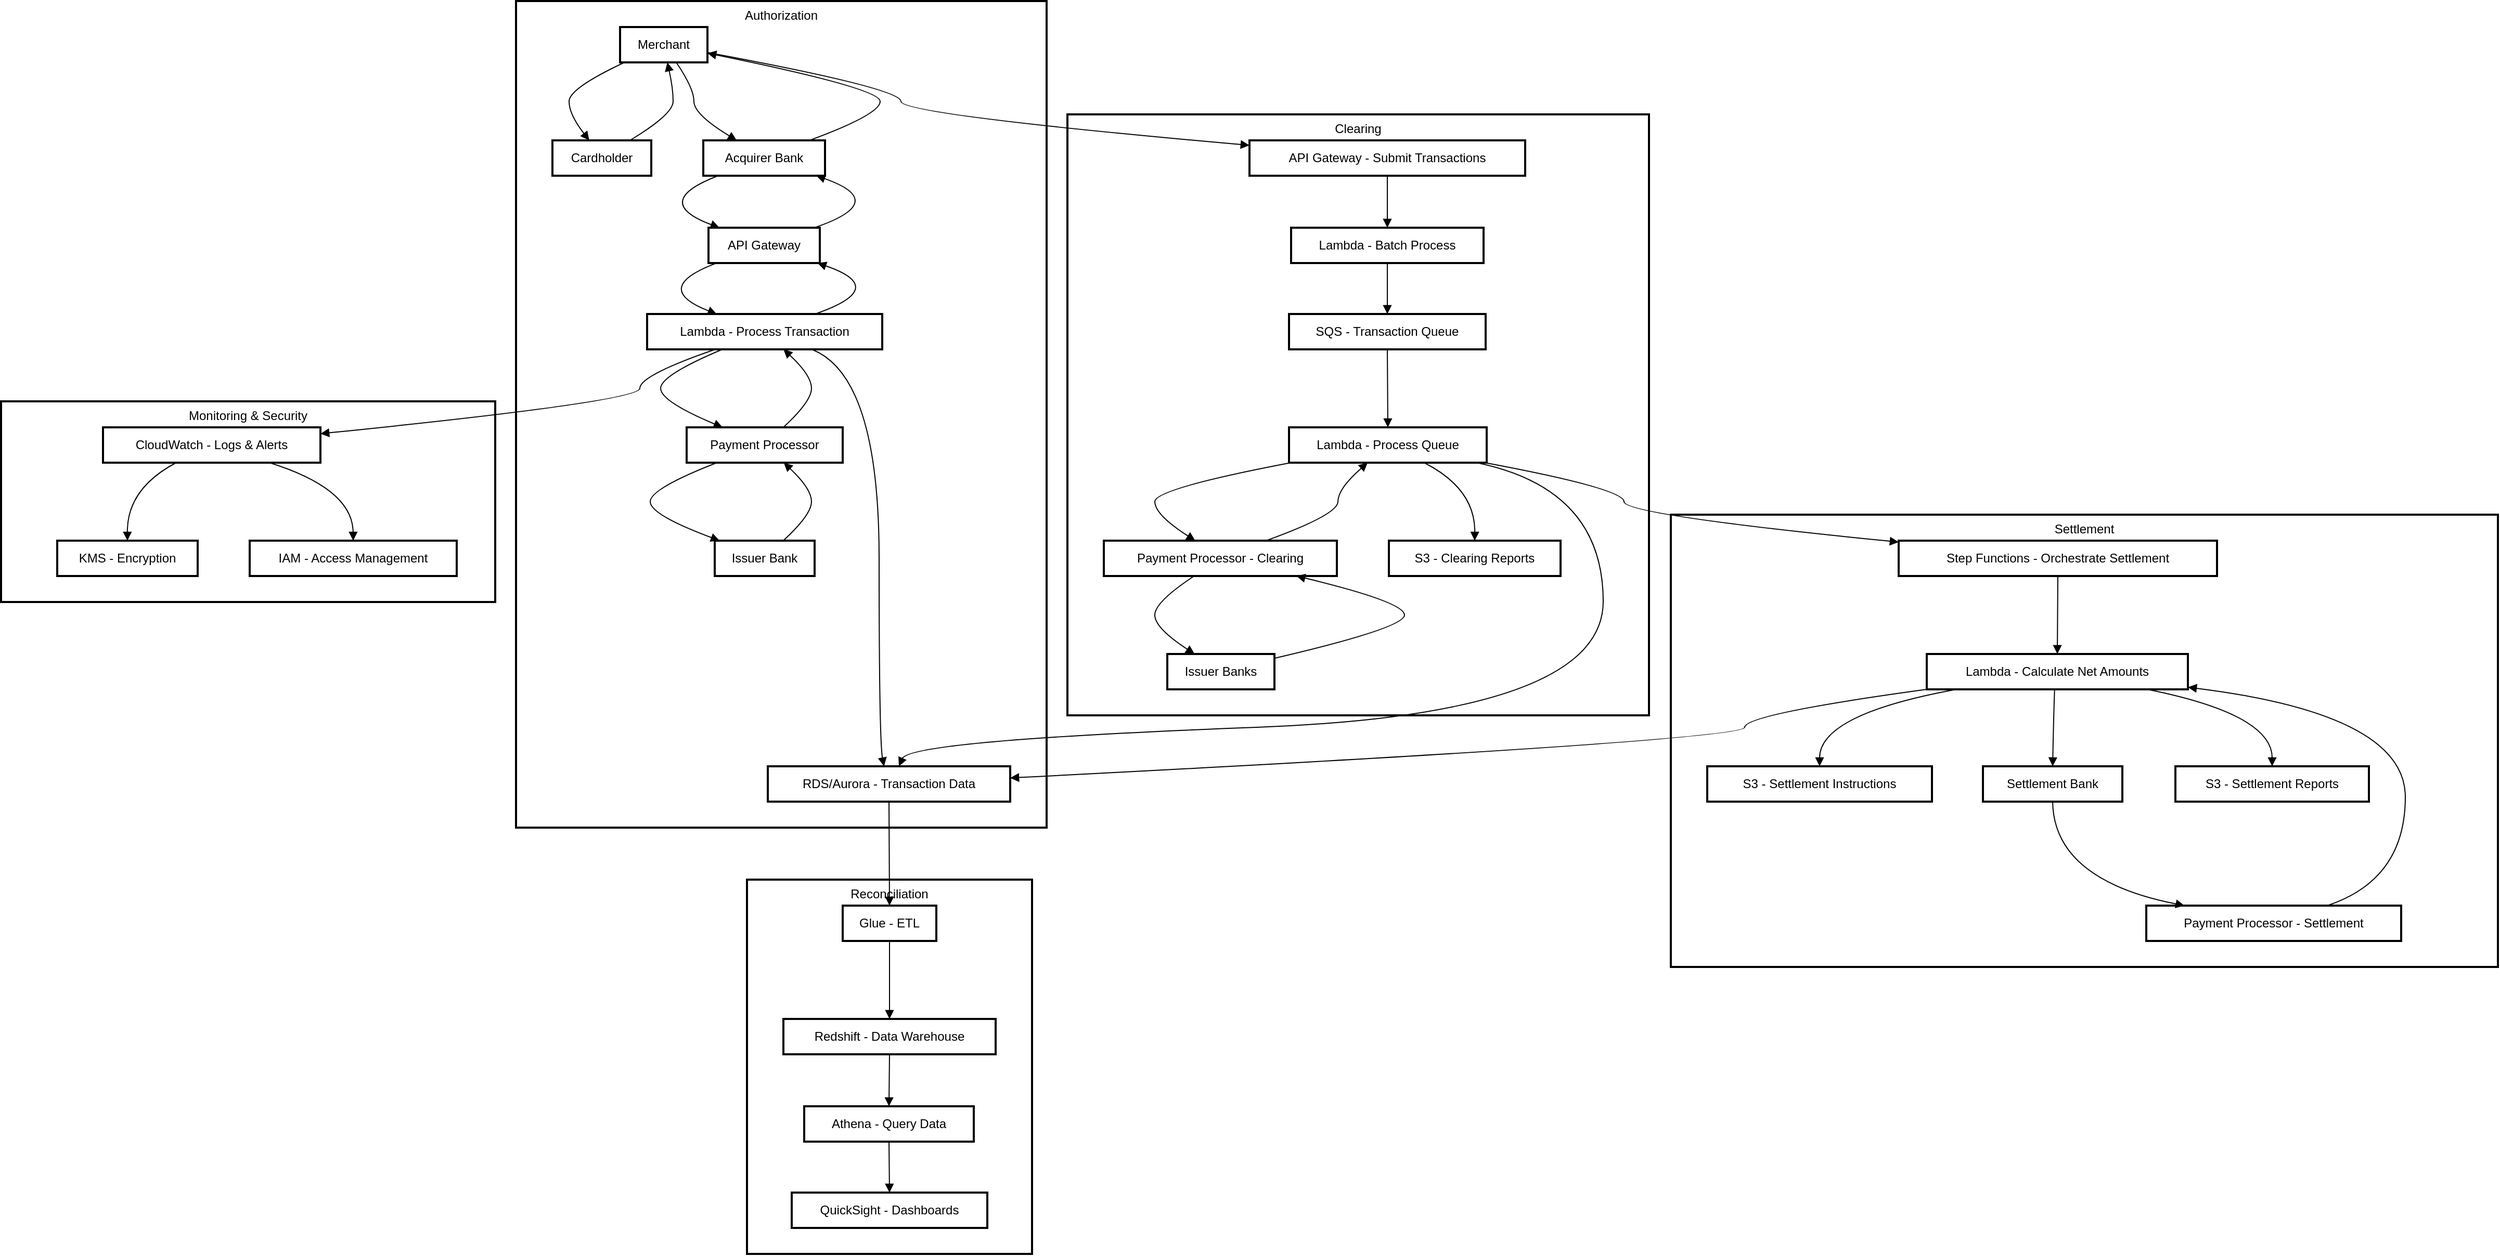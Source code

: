 <mxfile version="24.5.4" type="github" pages="4">
  <diagram name="FLOWDIAG" id="Iy8SfwH2SdaV4WIMVHWY">
    <mxGraphModel dx="1222" dy="636" grid="1" gridSize="10" guides="1" tooltips="1" connect="1" arrows="1" fold="1" page="1" pageScale="1" pageWidth="850" pageHeight="1100" math="0" shadow="0">
      <root>
        <mxCell id="0" />
        <mxCell id="1" parent="0" />
        <mxCell id="ssm0Qco3-dxAr17c5ON3-1" value="Monitoring &amp; Security" style="whiteSpace=wrap;strokeWidth=2;verticalAlign=top;" vertex="1" parent="1">
          <mxGeometry x="20" y="405" width="475" height="193" as="geometry" />
        </mxCell>
        <mxCell id="ssm0Qco3-dxAr17c5ON3-2" value="CloudWatch - Logs &amp; Alerts" style="whiteSpace=wrap;strokeWidth=2;" vertex="1" parent="1">
          <mxGeometry x="118" y="430" width="209" height="34" as="geometry" />
        </mxCell>
        <mxCell id="ssm0Qco3-dxAr17c5ON3-3" value="KMS - Encryption" style="whiteSpace=wrap;strokeWidth=2;" vertex="1" parent="1">
          <mxGeometry x="74" y="539" width="135" height="34" as="geometry" />
        </mxCell>
        <mxCell id="ssm0Qco3-dxAr17c5ON3-4" value="IAM - Access Management" style="whiteSpace=wrap;strokeWidth=2;" vertex="1" parent="1">
          <mxGeometry x="259" y="539" width="199" height="34" as="geometry" />
        </mxCell>
        <mxCell id="ssm0Qco3-dxAr17c5ON3-5" value="Reconciliation" style="whiteSpace=wrap;strokeWidth=2;verticalAlign=top;" vertex="1" parent="1">
          <mxGeometry x="737" y="865" width="274" height="360" as="geometry" />
        </mxCell>
        <mxCell id="ssm0Qco3-dxAr17c5ON3-6" value="Glue - ETL" style="whiteSpace=wrap;strokeWidth=2;" vertex="1" parent="1">
          <mxGeometry x="829" y="890" width="90" height="34" as="geometry" />
        </mxCell>
        <mxCell id="ssm0Qco3-dxAr17c5ON3-7" value="Redshift - Data Warehouse" style="whiteSpace=wrap;strokeWidth=2;" vertex="1" parent="1">
          <mxGeometry x="772" y="999" width="204" height="34" as="geometry" />
        </mxCell>
        <mxCell id="ssm0Qco3-dxAr17c5ON3-8" value="Athena - Query Data" style="whiteSpace=wrap;strokeWidth=2;" vertex="1" parent="1">
          <mxGeometry x="792" y="1083" width="163" height="34" as="geometry" />
        </mxCell>
        <mxCell id="ssm0Qco3-dxAr17c5ON3-9" value="QuickSight - Dashboards" style="whiteSpace=wrap;strokeWidth=2;" vertex="1" parent="1">
          <mxGeometry x="780" y="1166" width="188" height="34" as="geometry" />
        </mxCell>
        <mxCell id="ssm0Qco3-dxAr17c5ON3-10" value="Settlement" style="whiteSpace=wrap;strokeWidth=2;verticalAlign=top;" vertex="1" parent="1">
          <mxGeometry x="1625" y="514" width="795" height="435" as="geometry" />
        </mxCell>
        <mxCell id="ssm0Qco3-dxAr17c5ON3-11" value="Step Functions - Orchestrate Settlement" style="whiteSpace=wrap;strokeWidth=2;" vertex="1" parent="1">
          <mxGeometry x="1844" y="539" width="306" height="34" as="geometry" />
        </mxCell>
        <mxCell id="ssm0Qco3-dxAr17c5ON3-12" value="Lambda - Calculate Net Amounts" style="whiteSpace=wrap;strokeWidth=2;" vertex="1" parent="1">
          <mxGeometry x="1871" y="648" width="251" height="34" as="geometry" />
        </mxCell>
        <mxCell id="ssm0Qco3-dxAr17c5ON3-13" value="S3 - Settlement Instructions" style="whiteSpace=wrap;strokeWidth=2;" vertex="1" parent="1">
          <mxGeometry x="1660" y="756" width="216" height="34" as="geometry" />
        </mxCell>
        <mxCell id="ssm0Qco3-dxAr17c5ON3-14" value="Settlement Bank" style="whiteSpace=wrap;strokeWidth=2;" vertex="1" parent="1">
          <mxGeometry x="1925" y="756" width="134" height="34" as="geometry" />
        </mxCell>
        <mxCell id="ssm0Qco3-dxAr17c5ON3-15" value="Payment Processor - Settlement" style="whiteSpace=wrap;strokeWidth=2;" vertex="1" parent="1">
          <mxGeometry x="2082" y="890" width="245" height="34" as="geometry" />
        </mxCell>
        <mxCell id="ssm0Qco3-dxAr17c5ON3-16" value="S3 - Settlement Reports" style="whiteSpace=wrap;strokeWidth=2;" vertex="1" parent="1">
          <mxGeometry x="2110" y="756" width="186" height="34" as="geometry" />
        </mxCell>
        <mxCell id="ssm0Qco3-dxAr17c5ON3-17" value="Clearing" style="whiteSpace=wrap;strokeWidth=2;verticalAlign=top;" vertex="1" parent="1">
          <mxGeometry x="1045" y="129" width="559" height="578" as="geometry" />
        </mxCell>
        <mxCell id="ssm0Qco3-dxAr17c5ON3-18" value="API Gateway - Submit Transactions" style="whiteSpace=wrap;strokeWidth=2;" vertex="1" parent="1">
          <mxGeometry x="1220" y="154" width="265" height="34" as="geometry" />
        </mxCell>
        <mxCell id="ssm0Qco3-dxAr17c5ON3-19" value="Lambda - Batch Process" style="whiteSpace=wrap;strokeWidth=2;" vertex="1" parent="1">
          <mxGeometry x="1260" y="238" width="185" height="34" as="geometry" />
        </mxCell>
        <mxCell id="ssm0Qco3-dxAr17c5ON3-20" value="SQS - Transaction Queue" style="whiteSpace=wrap;strokeWidth=2;" vertex="1" parent="1">
          <mxGeometry x="1258" y="321" width="189" height="34" as="geometry" />
        </mxCell>
        <mxCell id="ssm0Qco3-dxAr17c5ON3-21" value="Lambda - Process Queue" style="whiteSpace=wrap;strokeWidth=2;" vertex="1" parent="1">
          <mxGeometry x="1258" y="430" width="190" height="34" as="geometry" />
        </mxCell>
        <mxCell id="ssm0Qco3-dxAr17c5ON3-22" value="Payment Processor - Clearing" style="whiteSpace=wrap;strokeWidth=2;" vertex="1" parent="1">
          <mxGeometry x="1080" y="539" width="224" height="34" as="geometry" />
        </mxCell>
        <mxCell id="ssm0Qco3-dxAr17c5ON3-23" value="Issuer Banks" style="whiteSpace=wrap;strokeWidth=2;" vertex="1" parent="1">
          <mxGeometry x="1141" y="648" width="103" height="34" as="geometry" />
        </mxCell>
        <mxCell id="ssm0Qco3-dxAr17c5ON3-24" value="S3 - Clearing Reports" style="whiteSpace=wrap;strokeWidth=2;" vertex="1" parent="1">
          <mxGeometry x="1354" y="539" width="165" height="34" as="geometry" />
        </mxCell>
        <mxCell id="ssm0Qco3-dxAr17c5ON3-25" value="Authorization" style="whiteSpace=wrap;strokeWidth=2;verticalAlign=top;" vertex="1" parent="1">
          <mxGeometry x="515" y="20" width="510" height="795" as="geometry" />
        </mxCell>
        <mxCell id="ssm0Qco3-dxAr17c5ON3-26" value="Merchant" style="whiteSpace=wrap;strokeWidth=2;" vertex="1" parent="1">
          <mxGeometry x="615" y="45" width="84" height="34" as="geometry" />
        </mxCell>
        <mxCell id="ssm0Qco3-dxAr17c5ON3-27" value="Cardholder" style="whiteSpace=wrap;strokeWidth=2;" vertex="1" parent="1">
          <mxGeometry x="550" y="154" width="95" height="34" as="geometry" />
        </mxCell>
        <mxCell id="ssm0Qco3-dxAr17c5ON3-28" value="Acquirer Bank" style="whiteSpace=wrap;strokeWidth=2;" vertex="1" parent="1">
          <mxGeometry x="695" y="154" width="117" height="34" as="geometry" />
        </mxCell>
        <mxCell id="ssm0Qco3-dxAr17c5ON3-29" value="API Gateway" style="whiteSpace=wrap;strokeWidth=2;" vertex="1" parent="1">
          <mxGeometry x="700" y="238" width="107" height="34" as="geometry" />
        </mxCell>
        <mxCell id="ssm0Qco3-dxAr17c5ON3-30" value="Lambda - Process Transaction" style="whiteSpace=wrap;strokeWidth=2;" vertex="1" parent="1">
          <mxGeometry x="641" y="321" width="226" height="34" as="geometry" />
        </mxCell>
        <mxCell id="ssm0Qco3-dxAr17c5ON3-31" value="RDS/Aurora - Transaction Data" style="whiteSpace=wrap;strokeWidth=2;" vertex="1" parent="1">
          <mxGeometry x="757" y="756" width="233" height="34" as="geometry" />
        </mxCell>
        <mxCell id="ssm0Qco3-dxAr17c5ON3-32" value="Payment Processor" style="whiteSpace=wrap;strokeWidth=2;" vertex="1" parent="1">
          <mxGeometry x="679" y="430" width="150" height="34" as="geometry" />
        </mxCell>
        <mxCell id="ssm0Qco3-dxAr17c5ON3-33" value="Issuer Bank" style="whiteSpace=wrap;strokeWidth=2;" vertex="1" parent="1">
          <mxGeometry x="706" y="539" width="96" height="34" as="geometry" />
        </mxCell>
        <mxCell id="ssm0Qco3-dxAr17c5ON3-34" value="" style="curved=1;startArrow=none;endArrow=block;exitX=0.79;exitY=-0.01;entryX=0.54;entryY=0.99;rounded=0;" edge="1" parent="1" source="ssm0Qco3-dxAr17c5ON3-27" target="ssm0Qco3-dxAr17c5ON3-26">
          <mxGeometry relative="1" as="geometry">
            <Array as="points">
              <mxPoint x="666" y="129" />
              <mxPoint x="666" y="104" />
            </Array>
          </mxGeometry>
        </mxCell>
        <mxCell id="ssm0Qco3-dxAr17c5ON3-35" value="" style="curved=1;startArrow=none;endArrow=block;exitX=0.64;exitY=0.99;entryX=0.27;entryY=-0.01;rounded=0;" edge="1" parent="1" source="ssm0Qco3-dxAr17c5ON3-26" target="ssm0Qco3-dxAr17c5ON3-28">
          <mxGeometry relative="1" as="geometry">
            <Array as="points">
              <mxPoint x="686" y="104" />
              <mxPoint x="686" y="129" />
            </Array>
          </mxGeometry>
        </mxCell>
        <mxCell id="ssm0Qco3-dxAr17c5ON3-36" value="" style="curved=1;startArrow=none;endArrow=block;exitX=0.13;exitY=0.99;entryX=0.09;entryY=-0.01;rounded=0;" edge="1" parent="1" source="ssm0Qco3-dxAr17c5ON3-28" target="ssm0Qco3-dxAr17c5ON3-29">
          <mxGeometry relative="1" as="geometry">
            <Array as="points">
              <mxPoint x="644" y="213" />
            </Array>
          </mxGeometry>
        </mxCell>
        <mxCell id="ssm0Qco3-dxAr17c5ON3-37" value="" style="curved=1;startArrow=none;endArrow=block;exitX=0.09;exitY=0.98;entryX=0.3;entryY=0.01;rounded=0;" edge="1" parent="1" source="ssm0Qco3-dxAr17c5ON3-29" target="ssm0Qco3-dxAr17c5ON3-30">
          <mxGeometry relative="1" as="geometry">
            <Array as="points">
              <mxPoint x="644" y="296" />
            </Array>
          </mxGeometry>
        </mxCell>
        <mxCell id="ssm0Qco3-dxAr17c5ON3-38" value="" style="curved=1;startArrow=none;endArrow=block;exitX=0.7;exitY=1;entryX=0.48;entryY=0.01;rounded=0;" edge="1" parent="1" source="ssm0Qco3-dxAr17c5ON3-30" target="ssm0Qco3-dxAr17c5ON3-31">
          <mxGeometry relative="1" as="geometry">
            <Array as="points">
              <mxPoint x="864" y="380" />
              <mxPoint x="864" y="731" />
            </Array>
          </mxGeometry>
        </mxCell>
        <mxCell id="ssm0Qco3-dxAr17c5ON3-39" value="" style="curved=1;startArrow=none;endArrow=block;exitX=0.32;exitY=1;entryX=0.23;entryY=0;rounded=0;" edge="1" parent="1" source="ssm0Qco3-dxAr17c5ON3-30" target="ssm0Qco3-dxAr17c5ON3-32">
          <mxGeometry relative="1" as="geometry">
            <Array as="points">
              <mxPoint x="654" y="380" />
              <mxPoint x="654" y="405" />
            </Array>
          </mxGeometry>
        </mxCell>
        <mxCell id="ssm0Qco3-dxAr17c5ON3-40" value="" style="curved=1;startArrow=none;endArrow=block;exitX=0.2;exitY=0.99;entryX=0.04;entryY=-0.01;rounded=0;" edge="1" parent="1" source="ssm0Qco3-dxAr17c5ON3-32" target="ssm0Qco3-dxAr17c5ON3-33">
          <mxGeometry relative="1" as="geometry">
            <Array as="points">
              <mxPoint x="644" y="489" />
              <mxPoint x="644" y="514" />
            </Array>
          </mxGeometry>
        </mxCell>
        <mxCell id="ssm0Qco3-dxAr17c5ON3-41" value="" style="curved=1;startArrow=none;endArrow=block;exitX=0.69;exitY=-0.01;entryX=0.62;entryY=0.99;rounded=0;" edge="1" parent="1" source="ssm0Qco3-dxAr17c5ON3-33" target="ssm0Qco3-dxAr17c5ON3-32">
          <mxGeometry relative="1" as="geometry">
            <Array as="points">
              <mxPoint x="799" y="514" />
              <mxPoint x="799" y="489" />
            </Array>
          </mxGeometry>
        </mxCell>
        <mxCell id="ssm0Qco3-dxAr17c5ON3-42" value="" style="curved=1;startArrow=none;endArrow=block;exitX=0.62;exitY=0;entryX=0.58;entryY=1;rounded=0;" edge="1" parent="1" source="ssm0Qco3-dxAr17c5ON3-32" target="ssm0Qco3-dxAr17c5ON3-30">
          <mxGeometry relative="1" as="geometry">
            <Array as="points">
              <mxPoint x="799" y="405" />
              <mxPoint x="799" y="380" />
            </Array>
          </mxGeometry>
        </mxCell>
        <mxCell id="ssm0Qco3-dxAr17c5ON3-43" value="" style="curved=1;startArrow=none;endArrow=block;exitX=0.71;exitY=0.01;entryX=0.96;entryY=0.98;rounded=0;" edge="1" parent="1" source="ssm0Qco3-dxAr17c5ON3-30" target="ssm0Qco3-dxAr17c5ON3-29">
          <mxGeometry relative="1" as="geometry">
            <Array as="points">
              <mxPoint x="875" y="296" />
            </Array>
          </mxGeometry>
        </mxCell>
        <mxCell id="ssm0Qco3-dxAr17c5ON3-44" value="" style="curved=1;startArrow=none;endArrow=block;exitX=0.96;exitY=-0.01;entryX=0.92;entryY=0.99;rounded=0;" edge="1" parent="1" source="ssm0Qco3-dxAr17c5ON3-29" target="ssm0Qco3-dxAr17c5ON3-28">
          <mxGeometry relative="1" as="geometry">
            <Array as="points">
              <mxPoint x="875" y="213" />
            </Array>
          </mxGeometry>
        </mxCell>
        <mxCell id="ssm0Qco3-dxAr17c5ON3-45" value="" style="curved=1;startArrow=none;endArrow=block;exitX=0.88;exitY=-0.01;entryX=1;entryY=0.74;rounded=0;" edge="1" parent="1" source="ssm0Qco3-dxAr17c5ON3-28" target="ssm0Qco3-dxAr17c5ON3-26">
          <mxGeometry relative="1" as="geometry">
            <Array as="points">
              <mxPoint x="865" y="129" />
              <mxPoint x="865" y="104" />
            </Array>
          </mxGeometry>
        </mxCell>
        <mxCell id="ssm0Qco3-dxAr17c5ON3-46" value="" style="curved=1;startArrow=none;endArrow=block;exitX=0.06;exitY=0.99;entryX=0.37;entryY=-0.01;rounded=0;" edge="1" parent="1" source="ssm0Qco3-dxAr17c5ON3-26" target="ssm0Qco3-dxAr17c5ON3-27">
          <mxGeometry relative="1" as="geometry">
            <Array as="points">
              <mxPoint x="566" y="104" />
              <mxPoint x="566" y="129" />
            </Array>
          </mxGeometry>
        </mxCell>
        <mxCell id="ssm0Qco3-dxAr17c5ON3-47" value="" style="curved=1;startArrow=none;endArrow=block;exitX=1;exitY=0.72;entryX=0;entryY=0.14;rounded=0;" edge="1" parent="1" source="ssm0Qco3-dxAr17c5ON3-26" target="ssm0Qco3-dxAr17c5ON3-18">
          <mxGeometry relative="1" as="geometry">
            <Array as="points">
              <mxPoint x="885" y="104" />
              <mxPoint x="885" y="129" />
            </Array>
          </mxGeometry>
        </mxCell>
        <mxCell id="ssm0Qco3-dxAr17c5ON3-48" value="" style="curved=1;startArrow=none;endArrow=block;exitX=0.5;exitY=0.99;entryX=0.5;entryY=-0.01;rounded=0;" edge="1" parent="1" source="ssm0Qco3-dxAr17c5ON3-18" target="ssm0Qco3-dxAr17c5ON3-19">
          <mxGeometry relative="1" as="geometry">
            <Array as="points" />
          </mxGeometry>
        </mxCell>
        <mxCell id="ssm0Qco3-dxAr17c5ON3-49" value="" style="curved=1;startArrow=none;endArrow=block;exitX=0.5;exitY=0.98;entryX=0.5;entryY=0.01;rounded=0;" edge="1" parent="1" source="ssm0Qco3-dxAr17c5ON3-19" target="ssm0Qco3-dxAr17c5ON3-20">
          <mxGeometry relative="1" as="geometry">
            <Array as="points" />
          </mxGeometry>
        </mxCell>
        <mxCell id="ssm0Qco3-dxAr17c5ON3-50" value="" style="curved=1;startArrow=none;endArrow=block;exitX=0.5;exitY=1;entryX=0.5;entryY=0;rounded=0;" edge="1" parent="1" source="ssm0Qco3-dxAr17c5ON3-20" target="ssm0Qco3-dxAr17c5ON3-21">
          <mxGeometry relative="1" as="geometry">
            <Array as="points" />
          </mxGeometry>
        </mxCell>
        <mxCell id="ssm0Qco3-dxAr17c5ON3-51" value="" style="curved=1;startArrow=none;endArrow=block;exitX=0.02;exitY=0.99;entryX=0.39;entryY=-0.01;rounded=0;" edge="1" parent="1" source="ssm0Qco3-dxAr17c5ON3-21" target="ssm0Qco3-dxAr17c5ON3-22">
          <mxGeometry relative="1" as="geometry">
            <Array as="points">
              <mxPoint x="1129" y="489" />
              <mxPoint x="1129" y="514" />
            </Array>
          </mxGeometry>
        </mxCell>
        <mxCell id="ssm0Qco3-dxAr17c5ON3-52" value="" style="curved=1;startArrow=none;endArrow=block;exitX=0.39;exitY=0.99;entryX=0.25;entryY=-0.01;rounded=0;" edge="1" parent="1" source="ssm0Qco3-dxAr17c5ON3-22" target="ssm0Qco3-dxAr17c5ON3-23">
          <mxGeometry relative="1" as="geometry">
            <Array as="points">
              <mxPoint x="1129" y="598" />
              <mxPoint x="1129" y="623" />
            </Array>
          </mxGeometry>
        </mxCell>
        <mxCell id="ssm0Qco3-dxAr17c5ON3-53" value="" style="curved=1;startArrow=none;endArrow=block;exitX=1;exitY=0.12;entryX=0.82;entryY=0.99;rounded=0;" edge="1" parent="1" source="ssm0Qco3-dxAr17c5ON3-23" target="ssm0Qco3-dxAr17c5ON3-22">
          <mxGeometry relative="1" as="geometry">
            <Array as="points">
              <mxPoint x="1369" y="623" />
              <mxPoint x="1369" y="598" />
            </Array>
          </mxGeometry>
        </mxCell>
        <mxCell id="ssm0Qco3-dxAr17c5ON3-54" value="" style="curved=1;startArrow=none;endArrow=block;exitX=0.7;exitY=-0.01;entryX=0.4;entryY=0.99;rounded=0;" edge="1" parent="1" source="ssm0Qco3-dxAr17c5ON3-22" target="ssm0Qco3-dxAr17c5ON3-21">
          <mxGeometry relative="1" as="geometry">
            <Array as="points">
              <mxPoint x="1305" y="514" />
              <mxPoint x="1305" y="489" />
            </Array>
          </mxGeometry>
        </mxCell>
        <mxCell id="ssm0Qco3-dxAr17c5ON3-55" value="" style="curved=1;startArrow=none;endArrow=block;exitX=0.94;exitY=0.99;entryX=0.54;entryY=0.01;rounded=0;" edge="1" parent="1" source="ssm0Qco3-dxAr17c5ON3-21" target="ssm0Qco3-dxAr17c5ON3-31">
          <mxGeometry relative="1" as="geometry">
            <Array as="points">
              <mxPoint x="1560" y="489" />
              <mxPoint x="1560" y="706" />
              <mxPoint x="894" y="731" />
            </Array>
          </mxGeometry>
        </mxCell>
        <mxCell id="ssm0Qco3-dxAr17c5ON3-56" value="" style="curved=1;startArrow=none;endArrow=block;exitX=0.68;exitY=0.99;entryX=0.5;entryY=-0.01;rounded=0;" edge="1" parent="1" source="ssm0Qco3-dxAr17c5ON3-21" target="ssm0Qco3-dxAr17c5ON3-24">
          <mxGeometry relative="1" as="geometry">
            <Array as="points">
              <mxPoint x="1437" y="489" />
            </Array>
          </mxGeometry>
        </mxCell>
        <mxCell id="ssm0Qco3-dxAr17c5ON3-57" value="" style="curved=1;startArrow=none;endArrow=block;exitX=0.98;exitY=0.99;entryX=0;entryY=0.04;rounded=0;" edge="1" parent="1" source="ssm0Qco3-dxAr17c5ON3-21" target="ssm0Qco3-dxAr17c5ON3-11">
          <mxGeometry relative="1" as="geometry">
            <Array as="points">
              <mxPoint x="1580" y="489" />
              <mxPoint x="1580" y="514" />
            </Array>
          </mxGeometry>
        </mxCell>
        <mxCell id="ssm0Qco3-dxAr17c5ON3-58" value="" style="curved=1;startArrow=none;endArrow=block;exitX=0.5;exitY=0.99;entryX=0.5;entryY=-0.01;rounded=0;" edge="1" parent="1" source="ssm0Qco3-dxAr17c5ON3-11" target="ssm0Qco3-dxAr17c5ON3-12">
          <mxGeometry relative="1" as="geometry">
            <Array as="points" />
          </mxGeometry>
        </mxCell>
        <mxCell id="ssm0Qco3-dxAr17c5ON3-59" value="" style="curved=1;startArrow=none;endArrow=block;exitX=0.13;exitY=0.98;entryX=0.5;entryY=0.01;rounded=0;" edge="1" parent="1" source="ssm0Qco3-dxAr17c5ON3-12" target="ssm0Qco3-dxAr17c5ON3-13">
          <mxGeometry relative="1" as="geometry">
            <Array as="points">
              <mxPoint x="1768" y="706" />
            </Array>
          </mxGeometry>
        </mxCell>
        <mxCell id="ssm0Qco3-dxAr17c5ON3-60" value="" style="curved=1;startArrow=none;endArrow=block;exitX=0.49;exitY=0.98;entryX=0.5;entryY=0.01;rounded=0;" edge="1" parent="1" source="ssm0Qco3-dxAr17c5ON3-12" target="ssm0Qco3-dxAr17c5ON3-14">
          <mxGeometry relative="1" as="geometry">
            <Array as="points">
              <mxPoint x="1993" y="706" />
            </Array>
          </mxGeometry>
        </mxCell>
        <mxCell id="ssm0Qco3-dxAr17c5ON3-61" value="" style="curved=1;startArrow=none;endArrow=block;exitX=0.5;exitY=1;entryX=0.15;entryY=0;rounded=0;" edge="1" parent="1" source="ssm0Qco3-dxAr17c5ON3-14" target="ssm0Qco3-dxAr17c5ON3-15">
          <mxGeometry relative="1" as="geometry">
            <Array as="points">
              <mxPoint x="1993" y="865" />
            </Array>
          </mxGeometry>
        </mxCell>
        <mxCell id="ssm0Qco3-dxAr17c5ON3-62" value="" style="curved=1;startArrow=none;endArrow=block;exitX=0.71;exitY=0;entryX=1;entryY=0.94;rounded=0;" edge="1" parent="1" source="ssm0Qco3-dxAr17c5ON3-15" target="ssm0Qco3-dxAr17c5ON3-12">
          <mxGeometry relative="1" as="geometry">
            <Array as="points">
              <mxPoint x="2331" y="865" />
              <mxPoint x="2331" y="706" />
            </Array>
          </mxGeometry>
        </mxCell>
        <mxCell id="ssm0Qco3-dxAr17c5ON3-63" value="" style="curved=1;startArrow=none;endArrow=block;exitX=0.02;exitY=0.98;entryX=1;entryY=0.33;rounded=0;" edge="1" parent="1" source="ssm0Qco3-dxAr17c5ON3-12" target="ssm0Qco3-dxAr17c5ON3-31">
          <mxGeometry relative="1" as="geometry">
            <Array as="points">
              <mxPoint x="1696" y="706" />
              <mxPoint x="1696" y="731" />
            </Array>
          </mxGeometry>
        </mxCell>
        <mxCell id="ssm0Qco3-dxAr17c5ON3-64" value="" style="curved=1;startArrow=none;endArrow=block;exitX=0.83;exitY=0.98;entryX=0.5;entryY=0.01;rounded=0;" edge="1" parent="1" source="ssm0Qco3-dxAr17c5ON3-12" target="ssm0Qco3-dxAr17c5ON3-16">
          <mxGeometry relative="1" as="geometry">
            <Array as="points">
              <mxPoint x="2203" y="706" />
            </Array>
          </mxGeometry>
        </mxCell>
        <mxCell id="ssm0Qco3-dxAr17c5ON3-65" value="" style="curved=1;startArrow=none;endArrow=block;exitX=0.5;exitY=1;entryX=0.5;entryY=0;rounded=0;" edge="1" parent="1" source="ssm0Qco3-dxAr17c5ON3-31" target="ssm0Qco3-dxAr17c5ON3-6">
          <mxGeometry relative="1" as="geometry">
            <Array as="points" />
          </mxGeometry>
        </mxCell>
        <mxCell id="ssm0Qco3-dxAr17c5ON3-66" value="" style="curved=1;startArrow=none;endArrow=block;exitX=0.5;exitY=0.99;entryX=0.5;entryY=-0.01;rounded=0;" edge="1" parent="1" source="ssm0Qco3-dxAr17c5ON3-6" target="ssm0Qco3-dxAr17c5ON3-7">
          <mxGeometry relative="1" as="geometry">
            <Array as="points" />
          </mxGeometry>
        </mxCell>
        <mxCell id="ssm0Qco3-dxAr17c5ON3-67" value="" style="curved=1;startArrow=none;endArrow=block;exitX=0.5;exitY=0.99;entryX=0.5;entryY=-0.01;rounded=0;" edge="1" parent="1" source="ssm0Qco3-dxAr17c5ON3-7" target="ssm0Qco3-dxAr17c5ON3-8">
          <mxGeometry relative="1" as="geometry">
            <Array as="points" />
          </mxGeometry>
        </mxCell>
        <mxCell id="ssm0Qco3-dxAr17c5ON3-68" value="" style="curved=1;startArrow=none;endArrow=block;exitX=0.5;exitY=0.98;entryX=0.5;entryY=0.01;rounded=0;" edge="1" parent="1" source="ssm0Qco3-dxAr17c5ON3-8" target="ssm0Qco3-dxAr17c5ON3-9">
          <mxGeometry relative="1" as="geometry">
            <Array as="points" />
          </mxGeometry>
        </mxCell>
        <mxCell id="ssm0Qco3-dxAr17c5ON3-69" value="" style="curved=1;startArrow=none;endArrow=block;exitX=0.29;exitY=1;entryX=1;entryY=0.18;rounded=0;" edge="1" parent="1" source="ssm0Qco3-dxAr17c5ON3-30" target="ssm0Qco3-dxAr17c5ON3-2">
          <mxGeometry relative="1" as="geometry">
            <Array as="points">
              <mxPoint x="634" y="380" />
              <mxPoint x="634" y="405" />
            </Array>
          </mxGeometry>
        </mxCell>
        <mxCell id="ssm0Qco3-dxAr17c5ON3-70" value="" style="curved=1;startArrow=none;endArrow=block;exitX=0.34;exitY=0.99;entryX=0.5;entryY=-0.01;rounded=0;" edge="1" parent="1" source="ssm0Qco3-dxAr17c5ON3-2" target="ssm0Qco3-dxAr17c5ON3-3">
          <mxGeometry relative="1" as="geometry">
            <Array as="points">
              <mxPoint x="141" y="489" />
            </Array>
          </mxGeometry>
        </mxCell>
        <mxCell id="ssm0Qco3-dxAr17c5ON3-71" value="" style="curved=1;startArrow=none;endArrow=block;exitX=0.76;exitY=0.99;entryX=0.5;entryY=-0.01;rounded=0;" edge="1" parent="1" source="ssm0Qco3-dxAr17c5ON3-2" target="ssm0Qco3-dxAr17c5ON3-4">
          <mxGeometry relative="1" as="geometry">
            <Array as="points">
              <mxPoint x="358" y="489" />
            </Array>
          </mxGeometry>
        </mxCell>
      </root>
    </mxGraphModel>
  </diagram>
  <diagram id="E0n8kSqhdG5iG8HFtXMl" name="arch-diagram">
    <mxGraphModel dx="1222" dy="636" grid="1" gridSize="10" guides="1" tooltips="1" connect="1" arrows="1" fold="1" page="1" pageScale="1" pageWidth="850" pageHeight="1100" math="0" shadow="0">
      <root>
        <mxCell id="0" />
        <mxCell id="1" parent="0" />
        <mxCell id="r22-l6BfnjjBC_EaQJUa-1" value="Monitoring and Security" style="whiteSpace=wrap;strokeWidth=2;verticalAlign=top;" vertex="1" parent="1">
          <mxGeometry x="20" y="20" width="660" height="276" as="geometry" />
        </mxCell>
        <mxCell id="r22-l6BfnjjBC_EaQJUa-2" value="CloudWatch - Logs and Alerts" style="whiteSpace=wrap;strokeWidth=2;" vertex="1" parent="1">
          <mxGeometry x="119" y="129" width="224" height="34" as="geometry" />
        </mxCell>
        <mxCell id="r22-l6BfnjjBC_EaQJUa-3" value="Lambda Function - Process Transaction" style="whiteSpace=wrap;strokeWidth=2;" vertex="1" parent="1">
          <mxGeometry x="257" y="45" width="292" height="34" as="geometry" />
        </mxCell>
        <mxCell id="r22-l6BfnjjBC_EaQJUa-4" value="KMS - Encryption" style="whiteSpace=wrap;strokeWidth=2;" vertex="1" parent="1">
          <mxGeometry x="77" y="238" width="135" height="34" as="geometry" />
        </mxCell>
        <mxCell id="r22-l6BfnjjBC_EaQJUa-5" value="IAM - Access Management" style="whiteSpace=wrap;strokeWidth=2;" vertex="1" parent="1">
          <mxGeometry x="262" y="238" width="199" height="34" as="geometry" />
        </mxCell>
        <mxCell id="r22-l6BfnjjBC_EaQJUa-6" value="Reconciliation Process" style="whiteSpace=wrap;strokeWidth=2;verticalAlign=top;" vertex="1" parent="1">
          <mxGeometry x="1291" y="983" width="274" height="360" as="geometry" />
        </mxCell>
        <mxCell id="r22-l6BfnjjBC_EaQJUa-7" value="Glue - ETL" style="whiteSpace=wrap;strokeWidth=2;" vertex="1" parent="1">
          <mxGeometry x="1383" y="1008" width="90" height="34" as="geometry" />
        </mxCell>
        <mxCell id="r22-l6BfnjjBC_EaQJUa-8" value="Redshift - Data Warehouse" style="whiteSpace=wrap;strokeWidth=2;" vertex="1" parent="1">
          <mxGeometry x="1326" y="1116" width="204" height="34" as="geometry" />
        </mxCell>
        <mxCell id="r22-l6BfnjjBC_EaQJUa-9" value="Athena - Query Data" style="whiteSpace=wrap;strokeWidth=2;" vertex="1" parent="1">
          <mxGeometry x="1346" y="1200" width="163" height="34" as="geometry" />
        </mxCell>
        <mxCell id="r22-l6BfnjjBC_EaQJUa-10" value="QuickSight - Dashboards" style="whiteSpace=wrap;strokeWidth=2;" vertex="1" parent="1">
          <mxGeometry x="1334" y="1284" width="188" height="34" as="geometry" />
        </mxCell>
        <mxCell id="r22-l6BfnjjBC_EaQJUa-11" value="Settlement Process" style="whiteSpace=wrap;strokeWidth=2;verticalAlign=top;" vertex="1" parent="1">
          <mxGeometry x="1599" y="681" width="767" height="385" as="geometry" />
        </mxCell>
        <mxCell id="r22-l6BfnjjBC_EaQJUa-12" value="Step Functions - Orchestrate Settlement" style="whiteSpace=wrap;strokeWidth=2;" vertex="1" parent="1">
          <mxGeometry x="1745" y="706" width="306" height="34" as="geometry" />
        </mxCell>
        <mxCell id="r22-l6BfnjjBC_EaQJUa-13" value="Lambda Function - Calculate Net Amounts" style="whiteSpace=wrap;strokeWidth=2;" vertex="1" parent="1">
          <mxGeometry x="1739" y="790" width="318" height="34" as="geometry" />
        </mxCell>
        <mxCell id="r22-l6BfnjjBC_EaQJUa-14" value="S3 - Settlement Instructions" style="whiteSpace=wrap;strokeWidth=2;" vertex="1" parent="1">
          <mxGeometry x="1648" y="874" width="216" height="34" as="geometry" />
        </mxCell>
        <mxCell id="r22-l6BfnjjBC_EaQJUa-15" value="Settlement Bank" style="whiteSpace=wrap;strokeWidth=2;" vertex="1" parent="1">
          <mxGeometry x="2169" y="874" width="134" height="34" as="geometry" />
        </mxCell>
        <mxCell id="r22-l6BfnjjBC_EaQJUa-16" value="Payment Processor - Settlement" style="whiteSpace=wrap;strokeWidth=2;" vertex="1" parent="1">
          <mxGeometry x="1949" y="1008" width="245" height="34" as="geometry" />
        </mxCell>
        <mxCell id="r22-l6BfnjjBC_EaQJUa-17" value="S3 - Settlement Reports" style="whiteSpace=wrap;strokeWidth=2;" vertex="1" parent="1">
          <mxGeometry x="1933" y="874" width="186" height="34" as="geometry" />
        </mxCell>
        <mxCell id="r22-l6BfnjjBC_EaQJUa-18" value="Clearing Process" style="whiteSpace=wrap;strokeWidth=2;verticalAlign=top;" vertex="1" parent="1">
          <mxGeometry x="873" y="213" width="706" height="720" as="geometry" />
        </mxCell>
        <mxCell id="r22-l6BfnjjBC_EaQJUa-19" value="API Gateway - Submit Transactions" style="whiteSpace=wrap;strokeWidth=2;" vertex="1" parent="1">
          <mxGeometry x="1095" y="346" width="265" height="34" as="geometry" />
        </mxCell>
        <mxCell id="r22-l6BfnjjBC_EaQJUa-20" value="Merchant" style="whiteSpace=wrap;strokeWidth=2;" vertex="1" parent="1">
          <mxGeometry x="1403" y="238" width="84" height="34" as="geometry" />
        </mxCell>
        <mxCell id="r22-l6BfnjjBC_EaQJUa-21" value="Lambda Function - Batch Process" style="whiteSpace=wrap;strokeWidth=2;" vertex="1" parent="1">
          <mxGeometry x="1101" y="430" width="252" height="34" as="geometry" />
        </mxCell>
        <mxCell id="r22-l6BfnjjBC_EaQJUa-22" value="SQS - Transaction Queue" style="whiteSpace=wrap;strokeWidth=2;" vertex="1" parent="1">
          <mxGeometry x="1133" y="514" width="189" height="34" as="geometry" />
        </mxCell>
        <mxCell id="r22-l6BfnjjBC_EaQJUa-23" value="Lambda Function - Process Queue" style="whiteSpace=wrap;strokeWidth=2;" vertex="1" parent="1">
          <mxGeometry x="1099" y="598" width="257" height="34" as="geometry" />
        </mxCell>
        <mxCell id="r22-l6BfnjjBC_EaQJUa-24" value="Payment Processor - Clearing" style="whiteSpace=wrap;strokeWidth=2;" vertex="1" parent="1">
          <mxGeometry x="918" y="706" width="224" height="34" as="geometry" />
        </mxCell>
        <mxCell id="r22-l6BfnjjBC_EaQJUa-25" value="Issuer Banks" style="whiteSpace=wrap;strokeWidth=2;" vertex="1" parent="1">
          <mxGeometry x="979" y="790" width="103" height="34" as="geometry" />
        </mxCell>
        <mxCell id="r22-l6BfnjjBC_EaQJUa-26" value="RDS/Aurora - Transaction Data" style="whiteSpace=wrap;strokeWidth=2;" vertex="1" parent="1">
          <mxGeometry x="1311" y="874" width="233" height="34" as="geometry" />
        </mxCell>
        <mxCell id="r22-l6BfnjjBC_EaQJUa-27" value="S3 - Clearing Reports" style="whiteSpace=wrap;strokeWidth=2;" vertex="1" parent="1">
          <mxGeometry x="1192" y="706" width="165" height="34" as="geometry" />
        </mxCell>
        <mxCell id="r22-l6BfnjjBC_EaQJUa-28" value="Cardholder" style="whiteSpace=wrap;strokeWidth=2;" vertex="1" parent="1">
          <mxGeometry x="1614" y="346" width="95" height="34" as="geometry" />
        </mxCell>
        <mxCell id="r22-l6BfnjjBC_EaQJUa-29" value="Acquirer Bank" style="whiteSpace=wrap;strokeWidth=2;" vertex="1" parent="1">
          <mxGeometry x="1760" y="346" width="117" height="34" as="geometry" />
        </mxCell>
        <mxCell id="r22-l6BfnjjBC_EaQJUa-30" value="API Gateway" style="whiteSpace=wrap;strokeWidth=2;" vertex="1" parent="1">
          <mxGeometry x="1602" y="129" width="107" height="34" as="geometry" />
        </mxCell>
        <mxCell id="r22-l6BfnjjBC_EaQJUa-31" value="Payment Processor" style="whiteSpace=wrap;strokeWidth=2;" vertex="1" parent="1">
          <mxGeometry x="715" y="129" width="150" height="34" as="geometry" />
        </mxCell>
        <mxCell id="r22-l6BfnjjBC_EaQJUa-32" value="Issuer Bank" style="whiteSpace=wrap;strokeWidth=2;" vertex="1" parent="1">
          <mxGeometry x="742" y="238" width="96" height="34" as="geometry" />
        </mxCell>
        <mxCell id="r22-l6BfnjjBC_EaQJUa-33" value="" style="curved=1;startArrow=none;endArrow=block;exitX=0;exitY=0.17;entryX=0.69;entryY=0.98;rounded=0;" edge="1" parent="1" source="r22-l6BfnjjBC_EaQJUa-28" target="r22-l6BfnjjBC_EaQJUa-20">
          <mxGeometry relative="1" as="geometry">
            <Array as="points">
              <mxPoint x="1484" y="321" />
              <mxPoint x="1484" y="296" />
            </Array>
          </mxGeometry>
        </mxCell>
        <mxCell id="r22-l6BfnjjBC_EaQJUa-34" value="" style="curved=1;startArrow=none;endArrow=block;exitX=0.88;exitY=0.98;entryX=0;entryY=0.26;rounded=0;" edge="1" parent="1" source="r22-l6BfnjjBC_EaQJUa-20" target="r22-l6BfnjjBC_EaQJUa-29">
          <mxGeometry relative="1" as="geometry">
            <Array as="points">
              <mxPoint x="1524" y="296" />
              <mxPoint x="1524" y="321" />
            </Array>
          </mxGeometry>
        </mxCell>
        <mxCell id="r22-l6BfnjjBC_EaQJUa-35" value="" style="curved=1;startArrow=none;endArrow=block;exitX=0.5;exitY=0.01;entryX=1;entryY=0.89;rounded=0;" edge="1" parent="1" source="r22-l6BfnjjBC_EaQJUa-29" target="r22-l6BfnjjBC_EaQJUa-30">
          <mxGeometry relative="1" as="geometry">
            <Array as="points">
              <mxPoint x="1818" y="188" />
            </Array>
          </mxGeometry>
        </mxCell>
        <mxCell id="r22-l6BfnjjBC_EaQJUa-36" value="" style="curved=1;startArrow=none;endArrow=block;exitX=0;exitY=0.43;entryX=0.74;entryY=0.99;rounded=0;" edge="1" parent="1" source="r22-l6BfnjjBC_EaQJUa-30" target="r22-l6BfnjjBC_EaQJUa-3">
          <mxGeometry relative="1" as="geometry">
            <Array as="points">
              <mxPoint x="580" y="104" />
            </Array>
          </mxGeometry>
        </mxCell>
        <mxCell id="r22-l6BfnjjBC_EaQJUa-37" value="" style="curved=1;startArrow=none;endArrow=block;exitX=0.64;exitY=0.99;entryX=0.5;entryY=-0.01;rounded=0;" edge="1" parent="1" source="r22-l6BfnjjBC_EaQJUa-3" target="r22-l6BfnjjBC_EaQJUa-26">
          <mxGeometry relative="1" as="geometry">
            <Array as="points">
              <mxPoint x="502" y="104" />
              <mxPoint x="502" y="296" />
              <mxPoint x="1428" y="321" />
            </Array>
          </mxGeometry>
        </mxCell>
        <mxCell id="r22-l6BfnjjBC_EaQJUa-38" value="" style="curved=1;startArrow=none;endArrow=block;exitX=0.72;exitY=0.99;entryX=0;entryY=0.09;rounded=0;" edge="1" parent="1" source="r22-l6BfnjjBC_EaQJUa-3" target="r22-l6BfnjjBC_EaQJUa-31">
          <mxGeometry relative="1" as="geometry">
            <Array as="points">
              <mxPoint x="560" y="104" />
            </Array>
          </mxGeometry>
        </mxCell>
        <mxCell id="r22-l6BfnjjBC_EaQJUa-39" value="" style="curved=1;startArrow=none;endArrow=block;exitX=0.59;exitY=0.99;entryX=0.63;entryY=-0.01;rounded=0;" edge="1" parent="1" source="r22-l6BfnjjBC_EaQJUa-31" target="r22-l6BfnjjBC_EaQJUa-32">
          <mxGeometry relative="1" as="geometry">
            <Array as="points">
              <mxPoint x="822" y="188" />
              <mxPoint x="822" y="213" />
            </Array>
          </mxGeometry>
        </mxCell>
        <mxCell id="r22-l6BfnjjBC_EaQJUa-40" value="" style="curved=1;startArrow=none;endArrow=block;exitX=0.31;exitY=-0.01;entryX=0.38;entryY=0.99;rounded=0;" edge="1" parent="1" source="r22-l6BfnjjBC_EaQJUa-32" target="r22-l6BfnjjBC_EaQJUa-31">
          <mxGeometry relative="1" as="geometry">
            <Array as="points">
              <mxPoint x="745" y="213" />
              <mxPoint x="745" y="188" />
            </Array>
          </mxGeometry>
        </mxCell>
        <mxCell id="r22-l6BfnjjBC_EaQJUa-41" value="" style="curved=1;startArrow=none;endArrow=block;exitX=0;exitY=0.14;entryX=0.66;entryY=0.99;rounded=0;" edge="1" parent="1" source="r22-l6BfnjjBC_EaQJUa-31" target="r22-l6BfnjjBC_EaQJUa-3">
          <mxGeometry relative="1" as="geometry">
            <Array as="points">
              <mxPoint x="522" y="104" />
            </Array>
          </mxGeometry>
        </mxCell>
        <mxCell id="r22-l6BfnjjBC_EaQJUa-42" value="" style="curved=1;startArrow=none;endArrow=block;exitX=0.77;exitY=0.99;entryX=0;entryY=0.43;rounded=0;" edge="1" parent="1" source="r22-l6BfnjjBC_EaQJUa-3" target="r22-l6BfnjjBC_EaQJUa-30">
          <mxGeometry relative="1" as="geometry">
            <Array as="points">
              <mxPoint x="600" y="104" />
            </Array>
          </mxGeometry>
        </mxCell>
        <mxCell id="r22-l6BfnjjBC_EaQJUa-43" value="" style="curved=1;startArrow=none;endArrow=block;exitX=0;exitY=0.8;entryX=0.5;entryY=-0.01;rounded=0;" edge="1" parent="1" source="r22-l6BfnjjBC_EaQJUa-30" target="r22-l6BfnjjBC_EaQJUa-20">
          <mxGeometry relative="1" as="geometry">
            <Array as="points">
              <mxPoint x="1445" y="188" />
            </Array>
          </mxGeometry>
        </mxCell>
        <mxCell id="r22-l6BfnjjBC_EaQJUa-44" value="" style="curved=1;startArrow=none;endArrow=block;exitX=0.78;exitY=0.98;entryX=0;entryY=0.13;rounded=0;" edge="1" parent="1" source="r22-l6BfnjjBC_EaQJUa-20" target="r22-l6BfnjjBC_EaQJUa-28">
          <mxGeometry relative="1" as="geometry">
            <Array as="points">
              <mxPoint x="1504" y="296" />
              <mxPoint x="1504" y="321" />
            </Array>
          </mxGeometry>
        </mxCell>
        <mxCell id="r22-l6BfnjjBC_EaQJUa-45" value="" style="curved=1;startArrow=none;endArrow=block;exitX=0;exitY=0.72;entryX=0.5;entryY=0.01;rounded=0;" edge="1" parent="1" source="r22-l6BfnjjBC_EaQJUa-20" target="r22-l6BfnjjBC_EaQJUa-19">
          <mxGeometry relative="1" as="geometry">
            <Array as="points">
              <mxPoint x="1227" y="296" />
            </Array>
          </mxGeometry>
        </mxCell>
        <mxCell id="r22-l6BfnjjBC_EaQJUa-46" value="" style="curved=1;startArrow=none;endArrow=block;exitX=0.5;exitY=1;entryX=0.5;entryY=0;rounded=0;" edge="1" parent="1" source="r22-l6BfnjjBC_EaQJUa-19" target="r22-l6BfnjjBC_EaQJUa-21">
          <mxGeometry relative="1" as="geometry">
            <Array as="points" />
          </mxGeometry>
        </mxCell>
        <mxCell id="r22-l6BfnjjBC_EaQJUa-47" value="" style="curved=1;startArrow=none;endArrow=block;exitX=0.5;exitY=0.99;entryX=0.5;entryY=-0.01;rounded=0;" edge="1" parent="1" source="r22-l6BfnjjBC_EaQJUa-21" target="r22-l6BfnjjBC_EaQJUa-22">
          <mxGeometry relative="1" as="geometry">
            <Array as="points" />
          </mxGeometry>
        </mxCell>
        <mxCell id="r22-l6BfnjjBC_EaQJUa-48" value="" style="curved=1;startArrow=none;endArrow=block;exitX=0.5;exitY=0.99;entryX=0.5;entryY=-0.01;rounded=0;" edge="1" parent="1" source="r22-l6BfnjjBC_EaQJUa-22" target="r22-l6BfnjjBC_EaQJUa-23">
          <mxGeometry relative="1" as="geometry">
            <Array as="points" />
          </mxGeometry>
        </mxCell>
        <mxCell id="r22-l6BfnjjBC_EaQJUa-49" value="" style="curved=1;startArrow=none;endArrow=block;exitX=0.37;exitY=0.98;entryX=0.7;entryY=0.01;rounded=0;" edge="1" parent="1" source="r22-l6BfnjjBC_EaQJUa-23" target="r22-l6BfnjjBC_EaQJUa-24">
          <mxGeometry relative="1" as="geometry">
            <Array as="points">
              <mxPoint x="1143" y="656" />
              <mxPoint x="1143" y="681" />
            </Array>
          </mxGeometry>
        </mxCell>
        <mxCell id="r22-l6BfnjjBC_EaQJUa-50" value="" style="curved=1;startArrow=none;endArrow=block;exitX=0.81;exitY=1;entryX=1;entryY=0.13;rounded=0;" edge="1" parent="1" source="r22-l6BfnjjBC_EaQJUa-24" target="r22-l6BfnjjBC_EaQJUa-25">
          <mxGeometry relative="1" as="geometry">
            <Array as="points">
              <mxPoint x="1202" y="765" />
            </Array>
          </mxGeometry>
        </mxCell>
        <mxCell id="r22-l6BfnjjBC_EaQJUa-51" value="" style="curved=1;startArrow=none;endArrow=block;exitX=0.25;exitY=0;entryX=0.39;entryY=1;rounded=0;" edge="1" parent="1" source="r22-l6BfnjjBC_EaQJUa-25" target="r22-l6BfnjjBC_EaQJUa-24">
          <mxGeometry relative="1" as="geometry">
            <Array as="points">
              <mxPoint x="967" y="765" />
            </Array>
          </mxGeometry>
        </mxCell>
        <mxCell id="r22-l6BfnjjBC_EaQJUa-52" value="" style="curved=1;startArrow=none;endArrow=block;exitX=0.39;exitY=0.01;entryX=0.09;entryY=0.98;rounded=0;" edge="1" parent="1" source="r22-l6BfnjjBC_EaQJUa-24" target="r22-l6BfnjjBC_EaQJUa-23">
          <mxGeometry relative="1" as="geometry">
            <Array as="points">
              <mxPoint x="967" y="681" />
              <mxPoint x="967" y="656" />
            </Array>
          </mxGeometry>
        </mxCell>
        <mxCell id="r22-l6BfnjjBC_EaQJUa-53" value="" style="curved=1;startArrow=none;endArrow=block;exitX=0.76;exitY=0.98;entryX=0.44;entryY=-0.01;rounded=0;" edge="1" parent="1" source="r22-l6BfnjjBC_EaQJUa-23" target="r22-l6BfnjjBC_EaQJUa-26">
          <mxGeometry relative="1" as="geometry">
            <Array as="points">
              <mxPoint x="1393" y="656" />
              <mxPoint x="1393" y="849" />
            </Array>
          </mxGeometry>
        </mxCell>
        <mxCell id="r22-l6BfnjjBC_EaQJUa-54" value="" style="curved=1;startArrow=none;endArrow=block;exitX=0.57;exitY=0.98;entryX=0.5;entryY=0.01;rounded=0;" edge="1" parent="1" source="r22-l6BfnjjBC_EaQJUa-23" target="r22-l6BfnjjBC_EaQJUa-27">
          <mxGeometry relative="1" as="geometry">
            <Array as="points">
              <mxPoint x="1275" y="656" />
            </Array>
          </mxGeometry>
        </mxCell>
        <mxCell id="r22-l6BfnjjBC_EaQJUa-55" value="" style="curved=1;startArrow=none;endArrow=block;exitX=0.93;exitY=0.98;entryX=0;entryY=0.03;rounded=0;" edge="1" parent="1" source="r22-l6BfnjjBC_EaQJUa-23" target="r22-l6BfnjjBC_EaQJUa-12">
          <mxGeometry relative="1" as="geometry">
            <Array as="points">
              <mxPoint x="1504" y="656" />
              <mxPoint x="1504" y="681" />
            </Array>
          </mxGeometry>
        </mxCell>
        <mxCell id="r22-l6BfnjjBC_EaQJUa-56" value="" style="curved=1;startArrow=none;endArrow=block;exitX=0.5;exitY=1;entryX=0.5;entryY=0;rounded=0;" edge="1" parent="1" source="r22-l6BfnjjBC_EaQJUa-12" target="r22-l6BfnjjBC_EaQJUa-13">
          <mxGeometry relative="1" as="geometry">
            <Array as="points" />
          </mxGeometry>
        </mxCell>
        <mxCell id="r22-l6BfnjjBC_EaQJUa-57" value="" style="curved=1;startArrow=none;endArrow=block;exitX=0.32;exitY=0.99;entryX=0.5;entryY=-0.01;rounded=0;" edge="1" parent="1" source="r22-l6BfnjjBC_EaQJUa-13" target="r22-l6BfnjjBC_EaQJUa-14">
          <mxGeometry relative="1" as="geometry">
            <Array as="points">
              <mxPoint x="1755" y="849" />
            </Array>
          </mxGeometry>
        </mxCell>
        <mxCell id="r22-l6BfnjjBC_EaQJUa-58" value="" style="curved=1;startArrow=none;endArrow=block;exitX=0.93;exitY=0.99;entryX=0.5;entryY=-0.01;rounded=0;" edge="1" parent="1" source="r22-l6BfnjjBC_EaQJUa-13" target="r22-l6BfnjjBC_EaQJUa-15">
          <mxGeometry relative="1" as="geometry">
            <Array as="points">
              <mxPoint x="2236" y="849" />
            </Array>
          </mxGeometry>
        </mxCell>
        <mxCell id="r22-l6BfnjjBC_EaQJUa-59" value="" style="curved=1;startArrow=none;endArrow=block;exitX=0.5;exitY=0.99;entryX=0.77;entryY=-0.01;rounded=0;" edge="1" parent="1" source="r22-l6BfnjjBC_EaQJUa-15" target="r22-l6BfnjjBC_EaQJUa-16">
          <mxGeometry relative="1" as="geometry">
            <Array as="points">
              <mxPoint x="2236" y="983" />
            </Array>
          </mxGeometry>
        </mxCell>
        <mxCell id="r22-l6BfnjjBC_EaQJUa-60" value="" style="curved=1;startArrow=none;endArrow=block;exitX=0.22;exitY=-0.01;entryX=0.5;entryY=0.99;rounded=0;" edge="1" parent="1" source="r22-l6BfnjjBC_EaQJUa-16" target="r22-l6BfnjjBC_EaQJUa-13">
          <mxGeometry relative="1" as="geometry">
            <Array as="points">
              <mxPoint x="1898" y="983" />
            </Array>
          </mxGeometry>
        </mxCell>
        <mxCell id="r22-l6BfnjjBC_EaQJUa-61" value="" style="curved=1;startArrow=none;endArrow=block;exitX=0.23;exitY=0.99;entryX=0.94;entryY=-0.01;rounded=0;" edge="1" parent="1" source="r22-l6BfnjjBC_EaQJUa-13" target="r22-l6BfnjjBC_EaQJUa-26">
          <mxGeometry relative="1" as="geometry">
            <Array as="points">
              <mxPoint x="1684" y="849" />
            </Array>
          </mxGeometry>
        </mxCell>
        <mxCell id="r22-l6BfnjjBC_EaQJUa-62" value="" style="curved=1;startArrow=none;endArrow=block;exitX=0.66;exitY=0.99;entryX=0.5;entryY=-0.01;rounded=0;" edge="1" parent="1" source="r22-l6BfnjjBC_EaQJUa-13" target="r22-l6BfnjjBC_EaQJUa-17">
          <mxGeometry relative="1" as="geometry">
            <Array as="points">
              <mxPoint x="2026" y="849" />
            </Array>
          </mxGeometry>
        </mxCell>
        <mxCell id="r22-l6BfnjjBC_EaQJUa-63" value="" style="curved=1;startArrow=none;endArrow=block;exitX=0.5;exitY=0.99;entryX=0.5;entryY=-0.01;rounded=0;" edge="1" parent="1" source="r22-l6BfnjjBC_EaQJUa-26" target="r22-l6BfnjjBC_EaQJUa-7">
          <mxGeometry relative="1" as="geometry">
            <Array as="points" />
          </mxGeometry>
        </mxCell>
        <mxCell id="r22-l6BfnjjBC_EaQJUa-64" value="" style="curved=1;startArrow=none;endArrow=block;exitX=0.5;exitY=0.98;entryX=0.5;entryY=0.01;rounded=0;" edge="1" parent="1" source="r22-l6BfnjjBC_EaQJUa-7" target="r22-l6BfnjjBC_EaQJUa-8">
          <mxGeometry relative="1" as="geometry">
            <Array as="points" />
          </mxGeometry>
        </mxCell>
        <mxCell id="r22-l6BfnjjBC_EaQJUa-65" value="" style="curved=1;startArrow=none;endArrow=block;exitX=0.5;exitY=1;entryX=0.5;entryY=0;rounded=0;" edge="1" parent="1" source="r22-l6BfnjjBC_EaQJUa-8" target="r22-l6BfnjjBC_EaQJUa-9">
          <mxGeometry relative="1" as="geometry">
            <Array as="points" />
          </mxGeometry>
        </mxCell>
        <mxCell id="r22-l6BfnjjBC_EaQJUa-66" value="" style="curved=1;startArrow=none;endArrow=block;exitX=0.5;exitY=0.99;entryX=0.5;entryY=-0.01;rounded=0;" edge="1" parent="1" source="r22-l6BfnjjBC_EaQJUa-9" target="r22-l6BfnjjBC_EaQJUa-10">
          <mxGeometry relative="1" as="geometry">
            <Array as="points" />
          </mxGeometry>
        </mxCell>
        <mxCell id="r22-l6BfnjjBC_EaQJUa-67" value="" style="curved=1;startArrow=none;endArrow=block;exitX=0.26;exitY=0.99;entryX=0.5;entryY=-0.01;rounded=0;" edge="1" parent="1" source="r22-l6BfnjjBC_EaQJUa-3" target="r22-l6BfnjjBC_EaQJUa-2">
          <mxGeometry relative="1" as="geometry">
            <Array as="points">
              <mxPoint x="231" y="104" />
            </Array>
          </mxGeometry>
        </mxCell>
        <mxCell id="r22-l6BfnjjBC_EaQJUa-68" value="" style="curved=1;startArrow=none;endArrow=block;exitX=0.35;exitY=0.99;entryX=0.5;entryY=-0.01;rounded=0;" edge="1" parent="1" source="r22-l6BfnjjBC_EaQJUa-2" target="r22-l6BfnjjBC_EaQJUa-4">
          <mxGeometry relative="1" as="geometry">
            <Array as="points">
              <mxPoint x="145" y="188" />
            </Array>
          </mxGeometry>
        </mxCell>
        <mxCell id="r22-l6BfnjjBC_EaQJUa-69" value="" style="curved=1;startArrow=none;endArrow=block;exitX=0.74;exitY=0.99;entryX=0.5;entryY=-0.01;rounded=0;" edge="1" parent="1" source="r22-l6BfnjjBC_EaQJUa-2" target="r22-l6BfnjjBC_EaQJUa-5">
          <mxGeometry relative="1" as="geometry">
            <Array as="points">
              <mxPoint x="362" y="188" />
            </Array>
          </mxGeometry>
        </mxCell>
      </root>
    </mxGraphModel>
  </diagram>
  <diagram id="A0pv7iSjUk8O0-qD8qdP" name="RECONS">
    <mxGraphModel dx="1222" dy="636" grid="1" gridSize="10" guides="1" tooltips="1" connect="1" arrows="1" fold="1" page="1" pageScale="1" pageWidth="850" pageHeight="1100" math="0" shadow="0">
      <root>
        <mxCell id="0" />
        <mxCell id="1" parent="0" />
        <mxCell id="st5ytZ0neRbO9R_oDof7-2" value="CLEARING" style="shape=table;startSize=25;container=1;collapsible=0;childLayout=tableLayout;fixedRows=1;rowLines=1;fontStyle=1;align=center;resizeLast=1;" vertex="1" parent="1">
          <mxGeometry x="109" y="718" width="179" height="271" as="geometry" />
        </mxCell>
        <mxCell id="st5ytZ0neRbO9R_oDof7-3" style="shape=tableRow;horizontal=0;startSize=0;swimlaneHead=0;swimlaneBody=0;fillColor=none;collapsible=0;dropTarget=0;points=[[0,0.5],[1,0.5]];portConstraint=eastwest;top=0;left=0;right=0;bottom=0;" vertex="1" parent="st5ytZ0neRbO9R_oDof7-2">
          <mxGeometry y="25" width="179" height="22" as="geometry" />
        </mxCell>
        <mxCell id="st5ytZ0neRbO9R_oDof7-4" value="INT" style="shape=partialRectangle;connectable=0;fillColor=none;top=0;left=0;bottom=0;right=0;align=left;spacingLeft=2;overflow=hidden;fontSize=11;" vertex="1" parent="st5ytZ0neRbO9R_oDof7-3">
          <mxGeometry width="72" height="22" as="geometry">
            <mxRectangle width="72" height="22" as="alternateBounds" />
          </mxGeometry>
        </mxCell>
        <mxCell id="st5ytZ0neRbO9R_oDof7-5" value="ClearingID" style="shape=partialRectangle;connectable=0;fillColor=none;top=0;left=0;bottom=0;right=0;align=left;spacingLeft=2;overflow=hidden;fontSize=11;" vertex="1" parent="st5ytZ0neRbO9R_oDof7-3">
          <mxGeometry x="72" width="107" height="22" as="geometry">
            <mxRectangle width="107" height="22" as="alternateBounds" />
          </mxGeometry>
        </mxCell>
        <mxCell id="st5ytZ0neRbO9R_oDof7-6" style="shape=tableRow;horizontal=0;startSize=0;swimlaneHead=0;swimlaneBody=0;fillColor=none;collapsible=0;dropTarget=0;points=[[0,0.5],[1,0.5]];portConstraint=eastwest;top=0;left=0;right=0;bottom=0;" vertex="1" parent="st5ytZ0neRbO9R_oDof7-2">
          <mxGeometry y="47" width="179" height="22" as="geometry" />
        </mxCell>
        <mxCell id="st5ytZ0neRbO9R_oDof7-7" value="INT" style="shape=partialRectangle;connectable=0;fillColor=none;top=0;left=0;bottom=0;right=0;align=left;spacingLeft=2;overflow=hidden;fontSize=11;" vertex="1" parent="st5ytZ0neRbO9R_oDof7-6">
          <mxGeometry width="72" height="22" as="geometry">
            <mxRectangle width="72" height="22" as="alternateBounds" />
          </mxGeometry>
        </mxCell>
        <mxCell id="st5ytZ0neRbO9R_oDof7-8" value="ServiceID" style="shape=partialRectangle;connectable=0;fillColor=none;top=0;left=0;bottom=0;right=0;align=left;spacingLeft=2;overflow=hidden;fontSize=11;" vertex="1" parent="st5ytZ0neRbO9R_oDof7-6">
          <mxGeometry x="72" width="107" height="22" as="geometry">
            <mxRectangle width="107" height="22" as="alternateBounds" />
          </mxGeometry>
        </mxCell>
        <mxCell id="st5ytZ0neRbO9R_oDof7-9" style="shape=tableRow;horizontal=0;startSize=0;swimlaneHead=0;swimlaneBody=0;fillColor=none;collapsible=0;dropTarget=0;points=[[0,0.5],[1,0.5]];portConstraint=eastwest;top=0;left=0;right=0;bottom=0;" vertex="1" parent="st5ytZ0neRbO9R_oDof7-2">
          <mxGeometry y="69" width="179" height="22" as="geometry" />
        </mxCell>
        <mxCell id="st5ytZ0neRbO9R_oDof7-10" value="VARCHAR(255)" style="shape=partialRectangle;connectable=0;fillColor=none;top=0;left=0;bottom=0;right=0;align=left;spacingLeft=2;overflow=hidden;fontSize=11;" vertex="1" parent="st5ytZ0neRbO9R_oDof7-9">
          <mxGeometry width="72" height="22" as="geometry">
            <mxRectangle width="72" height="22" as="alternateBounds" />
          </mxGeometry>
        </mxCell>
        <mxCell id="st5ytZ0neRbO9R_oDof7-11" value="ServiceUID" style="shape=partialRectangle;connectable=0;fillColor=none;top=0;left=0;bottom=0;right=0;align=left;spacingLeft=2;overflow=hidden;fontSize=11;" vertex="1" parent="st5ytZ0neRbO9R_oDof7-9">
          <mxGeometry x="72" width="107" height="22" as="geometry">
            <mxRectangle width="107" height="22" as="alternateBounds" />
          </mxGeometry>
        </mxCell>
        <mxCell id="st5ytZ0neRbO9R_oDof7-12" style="shape=tableRow;horizontal=0;startSize=0;swimlaneHead=0;swimlaneBody=0;fillColor=none;collapsible=0;dropTarget=0;points=[[0,0.5],[1,0.5]];portConstraint=eastwest;top=0;left=0;right=0;bottom=0;" vertex="1" parent="st5ytZ0neRbO9R_oDof7-2">
          <mxGeometry y="91" width="179" height="22" as="geometry" />
        </mxCell>
        <mxCell id="st5ytZ0neRbO9R_oDof7-13" value="VARCHAR(255)" style="shape=partialRectangle;connectable=0;fillColor=none;top=0;left=0;bottom=0;right=0;align=left;spacingLeft=2;overflow=hidden;fontSize=11;" vertex="1" parent="st5ytZ0neRbO9R_oDof7-12">
          <mxGeometry width="72" height="22" as="geometry">
            <mxRectangle width="72" height="22" as="alternateBounds" />
          </mxGeometry>
        </mxCell>
        <mxCell id="st5ytZ0neRbO9R_oDof7-14" value="TransactionID" style="shape=partialRectangle;connectable=0;fillColor=none;top=0;left=0;bottom=0;right=0;align=left;spacingLeft=2;overflow=hidden;fontSize=11;" vertex="1" parent="st5ytZ0neRbO9R_oDof7-12">
          <mxGeometry x="72" width="107" height="22" as="geometry">
            <mxRectangle width="107" height="22" as="alternateBounds" />
          </mxGeometry>
        </mxCell>
        <mxCell id="st5ytZ0neRbO9R_oDof7-15" style="shape=tableRow;horizontal=0;startSize=0;swimlaneHead=0;swimlaneBody=0;fillColor=none;collapsible=0;dropTarget=0;points=[[0,0.5],[1,0.5]];portConstraint=eastwest;top=0;left=0;right=0;bottom=0;" vertex="1" parent="st5ytZ0neRbO9R_oDof7-2">
          <mxGeometry y="113" width="179" height="22" as="geometry" />
        </mxCell>
        <mxCell id="st5ytZ0neRbO9R_oDof7-16" value="VARCHAR(255)" style="shape=partialRectangle;connectable=0;fillColor=none;top=0;left=0;bottom=0;right=0;align=left;spacingLeft=2;overflow=hidden;fontSize=11;" vertex="1" parent="st5ytZ0neRbO9R_oDof7-15">
          <mxGeometry width="72" height="22" as="geometry">
            <mxRectangle width="72" height="22" as="alternateBounds" />
          </mxGeometry>
        </mxCell>
        <mxCell id="st5ytZ0neRbO9R_oDof7-17" value="AcquirerBankID" style="shape=partialRectangle;connectable=0;fillColor=none;top=0;left=0;bottom=0;right=0;align=left;spacingLeft=2;overflow=hidden;fontSize=11;" vertex="1" parent="st5ytZ0neRbO9R_oDof7-15">
          <mxGeometry x="72" width="107" height="22" as="geometry">
            <mxRectangle width="107" height="22" as="alternateBounds" />
          </mxGeometry>
        </mxCell>
        <mxCell id="st5ytZ0neRbO9R_oDof7-18" style="shape=tableRow;horizontal=0;startSize=0;swimlaneHead=0;swimlaneBody=0;fillColor=none;collapsible=0;dropTarget=0;points=[[0,0.5],[1,0.5]];portConstraint=eastwest;top=0;left=0;right=0;bottom=0;" vertex="1" parent="st5ytZ0neRbO9R_oDof7-2">
          <mxGeometry y="135" width="179" height="22" as="geometry" />
        </mxCell>
        <mxCell id="st5ytZ0neRbO9R_oDof7-19" value="VARCHAR(255)" style="shape=partialRectangle;connectable=0;fillColor=none;top=0;left=0;bottom=0;right=0;align=left;spacingLeft=2;overflow=hidden;fontSize=11;" vertex="1" parent="st5ytZ0neRbO9R_oDof7-18">
          <mxGeometry width="72" height="22" as="geometry">
            <mxRectangle width="72" height="22" as="alternateBounds" />
          </mxGeometry>
        </mxCell>
        <mxCell id="st5ytZ0neRbO9R_oDof7-20" value="IssuerBankID" style="shape=partialRectangle;connectable=0;fillColor=none;top=0;left=0;bottom=0;right=0;align=left;spacingLeft=2;overflow=hidden;fontSize=11;" vertex="1" parent="st5ytZ0neRbO9R_oDof7-18">
          <mxGeometry x="72" width="107" height="22" as="geometry">
            <mxRectangle width="107" height="22" as="alternateBounds" />
          </mxGeometry>
        </mxCell>
        <mxCell id="st5ytZ0neRbO9R_oDof7-21" style="shape=tableRow;horizontal=0;startSize=0;swimlaneHead=0;swimlaneBody=0;fillColor=none;collapsible=0;dropTarget=0;points=[[0,0.5],[1,0.5]];portConstraint=eastwest;top=0;left=0;right=0;bottom=0;" vertex="1" parent="st5ytZ0neRbO9R_oDof7-2">
          <mxGeometry y="157" width="179" height="22" as="geometry" />
        </mxCell>
        <mxCell id="st5ytZ0neRbO9R_oDof7-22" value="DECIMAL" style="shape=partialRectangle;connectable=0;fillColor=none;top=0;left=0;bottom=0;right=0;align=left;spacingLeft=2;overflow=hidden;fontSize=11;" vertex="1" parent="st5ytZ0neRbO9R_oDof7-21">
          <mxGeometry width="72" height="22" as="geometry">
            <mxRectangle width="72" height="22" as="alternateBounds" />
          </mxGeometry>
        </mxCell>
        <mxCell id="st5ytZ0neRbO9R_oDof7-23" value="Amount" style="shape=partialRectangle;connectable=0;fillColor=none;top=0;left=0;bottom=0;right=0;align=left;spacingLeft=2;overflow=hidden;fontSize=11;" vertex="1" parent="st5ytZ0neRbO9R_oDof7-21">
          <mxGeometry x="72" width="107" height="22" as="geometry">
            <mxRectangle width="107" height="22" as="alternateBounds" />
          </mxGeometry>
        </mxCell>
        <mxCell id="st5ytZ0neRbO9R_oDof7-24" style="shape=tableRow;horizontal=0;startSize=0;swimlaneHead=0;swimlaneBody=0;fillColor=none;collapsible=0;dropTarget=0;points=[[0,0.5],[1,0.5]];portConstraint=eastwest;top=0;left=0;right=0;bottom=0;" vertex="1" parent="st5ytZ0neRbO9R_oDof7-2">
          <mxGeometry y="179" width="179" height="22" as="geometry" />
        </mxCell>
        <mxCell id="st5ytZ0neRbO9R_oDof7-25" value="VARCHAR(10)" style="shape=partialRectangle;connectable=0;fillColor=none;top=0;left=0;bottom=0;right=0;align=left;spacingLeft=2;overflow=hidden;fontSize=11;" vertex="1" parent="st5ytZ0neRbO9R_oDof7-24">
          <mxGeometry width="72" height="22" as="geometry">
            <mxRectangle width="72" height="22" as="alternateBounds" />
          </mxGeometry>
        </mxCell>
        <mxCell id="st5ytZ0neRbO9R_oDof7-26" value="Currency" style="shape=partialRectangle;connectable=0;fillColor=none;top=0;left=0;bottom=0;right=0;align=left;spacingLeft=2;overflow=hidden;fontSize=11;" vertex="1" parent="st5ytZ0neRbO9R_oDof7-24">
          <mxGeometry x="72" width="107" height="22" as="geometry">
            <mxRectangle width="107" height="22" as="alternateBounds" />
          </mxGeometry>
        </mxCell>
        <mxCell id="st5ytZ0neRbO9R_oDof7-27" style="shape=tableRow;horizontal=0;startSize=0;swimlaneHead=0;swimlaneBody=0;fillColor=none;collapsible=0;dropTarget=0;points=[[0,0.5],[1,0.5]];portConstraint=eastwest;top=0;left=0;right=0;bottom=0;" vertex="1" parent="st5ytZ0neRbO9R_oDof7-2">
          <mxGeometry y="201" width="179" height="22" as="geometry" />
        </mxCell>
        <mxCell id="st5ytZ0neRbO9R_oDof7-28" value="DATETIME" style="shape=partialRectangle;connectable=0;fillColor=none;top=0;left=0;bottom=0;right=0;align=left;spacingLeft=2;overflow=hidden;fontSize=11;" vertex="1" parent="st5ytZ0neRbO9R_oDof7-27">
          <mxGeometry width="72" height="22" as="geometry">
            <mxRectangle width="72" height="22" as="alternateBounds" />
          </mxGeometry>
        </mxCell>
        <mxCell id="st5ytZ0neRbO9R_oDof7-29" value="Timestamp" style="shape=partialRectangle;connectable=0;fillColor=none;top=0;left=0;bottom=0;right=0;align=left;spacingLeft=2;overflow=hidden;fontSize=11;" vertex="1" parent="st5ytZ0neRbO9R_oDof7-27">
          <mxGeometry x="72" width="107" height="22" as="geometry">
            <mxRectangle width="107" height="22" as="alternateBounds" />
          </mxGeometry>
        </mxCell>
        <mxCell id="st5ytZ0neRbO9R_oDof7-30" style="shape=tableRow;horizontal=0;startSize=0;swimlaneHead=0;swimlaneBody=0;fillColor=none;collapsible=0;dropTarget=0;points=[[0,0.5],[1,0.5]];portConstraint=eastwest;top=0;left=0;right=0;bottom=0;" vertex="1" parent="st5ytZ0neRbO9R_oDof7-2">
          <mxGeometry y="223" width="179" height="22" as="geometry" />
        </mxCell>
        <mxCell id="st5ytZ0neRbO9R_oDof7-31" value="VARCHAR(50)" style="shape=partialRectangle;connectable=0;fillColor=none;top=0;left=0;bottom=0;right=0;align=left;spacingLeft=2;overflow=hidden;fontSize=11;" vertex="1" parent="st5ytZ0neRbO9R_oDof7-30">
          <mxGeometry width="72" height="22" as="geometry">
            <mxRectangle width="72" height="22" as="alternateBounds" />
          </mxGeometry>
        </mxCell>
        <mxCell id="st5ytZ0neRbO9R_oDof7-32" value="Status" style="shape=partialRectangle;connectable=0;fillColor=none;top=0;left=0;bottom=0;right=0;align=left;spacingLeft=2;overflow=hidden;fontSize=11;" vertex="1" parent="st5ytZ0neRbO9R_oDof7-30">
          <mxGeometry x="72" width="107" height="22" as="geometry">
            <mxRectangle width="107" height="22" as="alternateBounds" />
          </mxGeometry>
        </mxCell>
        <mxCell id="st5ytZ0neRbO9R_oDof7-33" style="shape=tableRow;horizontal=0;startSize=0;swimlaneHead=0;swimlaneBody=0;fillColor=none;collapsible=0;dropTarget=0;points=[[0,0.5],[1,0.5]];portConstraint=eastwest;top=0;left=0;right=0;bottom=0;" vertex="1" parent="st5ytZ0neRbO9R_oDof7-2">
          <mxGeometry y="245" width="179" height="22" as="geometry" />
        </mxCell>
        <mxCell id="st5ytZ0neRbO9R_oDof7-34" value="TEXT" style="shape=partialRectangle;connectable=0;fillColor=none;top=0;left=0;bottom=0;right=0;align=left;spacingLeft=2;overflow=hidden;fontSize=11;" vertex="1" parent="st5ytZ0neRbO9R_oDof7-33">
          <mxGeometry width="72" height="22" as="geometry">
            <mxRectangle width="72" height="22" as="alternateBounds" />
          </mxGeometry>
        </mxCell>
        <mxCell id="st5ytZ0neRbO9R_oDof7-35" value="Details" style="shape=partialRectangle;connectable=0;fillColor=none;top=0;left=0;bottom=0;right=0;align=left;spacingLeft=2;overflow=hidden;fontSize=11;" vertex="1" parent="st5ytZ0neRbO9R_oDof7-33">
          <mxGeometry x="72" width="107" height="22" as="geometry">
            <mxRectangle width="107" height="22" as="alternateBounds" />
          </mxGeometry>
        </mxCell>
        <mxCell id="st5ytZ0neRbO9R_oDof7-36" value="SETTLEMENT" style="shape=table;startSize=25;container=1;collapsible=0;childLayout=tableLayout;fixedRows=1;rowLines=1;fontStyle=1;align=center;resizeLast=1;" vertex="1" parent="1">
          <mxGeometry x="20" y="369" width="171" height="249" as="geometry" />
        </mxCell>
        <mxCell id="st5ytZ0neRbO9R_oDof7-37" style="shape=tableRow;horizontal=0;startSize=0;swimlaneHead=0;swimlaneBody=0;fillColor=none;collapsible=0;dropTarget=0;points=[[0,0.5],[1,0.5]];portConstraint=eastwest;top=0;left=0;right=0;bottom=0;" vertex="1" parent="st5ytZ0neRbO9R_oDof7-36">
          <mxGeometry y="25" width="171" height="22" as="geometry" />
        </mxCell>
        <mxCell id="st5ytZ0neRbO9R_oDof7-38" value="INT" style="shape=partialRectangle;connectable=0;fillColor=none;top=0;left=0;bottom=0;right=0;align=left;spacingLeft=2;overflow=hidden;fontSize=11;" vertex="1" parent="st5ytZ0neRbO9R_oDof7-37">
          <mxGeometry width="72" height="22" as="geometry">
            <mxRectangle width="72" height="22" as="alternateBounds" />
          </mxGeometry>
        </mxCell>
        <mxCell id="st5ytZ0neRbO9R_oDof7-39" value="SettlementID" style="shape=partialRectangle;connectable=0;fillColor=none;top=0;left=0;bottom=0;right=0;align=left;spacingLeft=2;overflow=hidden;fontSize=11;" vertex="1" parent="st5ytZ0neRbO9R_oDof7-37">
          <mxGeometry x="72" width="99" height="22" as="geometry">
            <mxRectangle width="99" height="22" as="alternateBounds" />
          </mxGeometry>
        </mxCell>
        <mxCell id="st5ytZ0neRbO9R_oDof7-40" style="shape=tableRow;horizontal=0;startSize=0;swimlaneHead=0;swimlaneBody=0;fillColor=none;collapsible=0;dropTarget=0;points=[[0,0.5],[1,0.5]];portConstraint=eastwest;top=0;left=0;right=0;bottom=0;" vertex="1" parent="st5ytZ0neRbO9R_oDof7-36">
          <mxGeometry y="47" width="171" height="22" as="geometry" />
        </mxCell>
        <mxCell id="st5ytZ0neRbO9R_oDof7-41" value="INT" style="shape=partialRectangle;connectable=0;fillColor=none;top=0;left=0;bottom=0;right=0;align=left;spacingLeft=2;overflow=hidden;fontSize=11;" vertex="1" parent="st5ytZ0neRbO9R_oDof7-40">
          <mxGeometry width="72" height="22" as="geometry">
            <mxRectangle width="72" height="22" as="alternateBounds" />
          </mxGeometry>
        </mxCell>
        <mxCell id="st5ytZ0neRbO9R_oDof7-42" value="ServiceID" style="shape=partialRectangle;connectable=0;fillColor=none;top=0;left=0;bottom=0;right=0;align=left;spacingLeft=2;overflow=hidden;fontSize=11;" vertex="1" parent="st5ytZ0neRbO9R_oDof7-40">
          <mxGeometry x="72" width="99" height="22" as="geometry">
            <mxRectangle width="99" height="22" as="alternateBounds" />
          </mxGeometry>
        </mxCell>
        <mxCell id="st5ytZ0neRbO9R_oDof7-43" style="shape=tableRow;horizontal=0;startSize=0;swimlaneHead=0;swimlaneBody=0;fillColor=none;collapsible=0;dropTarget=0;points=[[0,0.5],[1,0.5]];portConstraint=eastwest;top=0;left=0;right=0;bottom=0;" vertex="1" parent="st5ytZ0neRbO9R_oDof7-36">
          <mxGeometry y="69" width="171" height="22" as="geometry" />
        </mxCell>
        <mxCell id="st5ytZ0neRbO9R_oDof7-44" value="VARCHAR(255)" style="shape=partialRectangle;connectable=0;fillColor=none;top=0;left=0;bottom=0;right=0;align=left;spacingLeft=2;overflow=hidden;fontSize=11;" vertex="1" parent="st5ytZ0neRbO9R_oDof7-43">
          <mxGeometry width="72" height="22" as="geometry">
            <mxRectangle width="72" height="22" as="alternateBounds" />
          </mxGeometry>
        </mxCell>
        <mxCell id="st5ytZ0neRbO9R_oDof7-45" value="ServiceUID" style="shape=partialRectangle;connectable=0;fillColor=none;top=0;left=0;bottom=0;right=0;align=left;spacingLeft=2;overflow=hidden;fontSize=11;" vertex="1" parent="st5ytZ0neRbO9R_oDof7-43">
          <mxGeometry x="72" width="99" height="22" as="geometry">
            <mxRectangle width="99" height="22" as="alternateBounds" />
          </mxGeometry>
        </mxCell>
        <mxCell id="st5ytZ0neRbO9R_oDof7-46" style="shape=tableRow;horizontal=0;startSize=0;swimlaneHead=0;swimlaneBody=0;fillColor=none;collapsible=0;dropTarget=0;points=[[0,0.5],[1,0.5]];portConstraint=eastwest;top=0;left=0;right=0;bottom=0;" vertex="1" parent="st5ytZ0neRbO9R_oDof7-36">
          <mxGeometry y="91" width="171" height="22" as="geometry" />
        </mxCell>
        <mxCell id="st5ytZ0neRbO9R_oDof7-47" value="VARCHAR(255)" style="shape=partialRectangle;connectable=0;fillColor=none;top=0;left=0;bottom=0;right=0;align=left;spacingLeft=2;overflow=hidden;fontSize=11;" vertex="1" parent="st5ytZ0neRbO9R_oDof7-46">
          <mxGeometry width="72" height="22" as="geometry">
            <mxRectangle width="72" height="22" as="alternateBounds" />
          </mxGeometry>
        </mxCell>
        <mxCell id="st5ytZ0neRbO9R_oDof7-48" value="TransactionID" style="shape=partialRectangle;connectable=0;fillColor=none;top=0;left=0;bottom=0;right=0;align=left;spacingLeft=2;overflow=hidden;fontSize=11;" vertex="1" parent="st5ytZ0neRbO9R_oDof7-46">
          <mxGeometry x="72" width="99" height="22" as="geometry">
            <mxRectangle width="99" height="22" as="alternateBounds" />
          </mxGeometry>
        </mxCell>
        <mxCell id="st5ytZ0neRbO9R_oDof7-49" style="shape=tableRow;horizontal=0;startSize=0;swimlaneHead=0;swimlaneBody=0;fillColor=none;collapsible=0;dropTarget=0;points=[[0,0.5],[1,0.5]];portConstraint=eastwest;top=0;left=0;right=0;bottom=0;" vertex="1" parent="st5ytZ0neRbO9R_oDof7-36">
          <mxGeometry y="113" width="171" height="22" as="geometry" />
        </mxCell>
        <mxCell id="st5ytZ0neRbO9R_oDof7-50" value="INT" style="shape=partialRectangle;connectable=0;fillColor=none;top=0;left=0;bottom=0;right=0;align=left;spacingLeft=2;overflow=hidden;fontSize=11;" vertex="1" parent="st5ytZ0neRbO9R_oDof7-49">
          <mxGeometry width="72" height="22" as="geometry">
            <mxRectangle width="72" height="22" as="alternateBounds" />
          </mxGeometry>
        </mxCell>
        <mxCell id="st5ytZ0neRbO9R_oDof7-51" value="ClearingID" style="shape=partialRectangle;connectable=0;fillColor=none;top=0;left=0;bottom=0;right=0;align=left;spacingLeft=2;overflow=hidden;fontSize=11;" vertex="1" parent="st5ytZ0neRbO9R_oDof7-49">
          <mxGeometry x="72" width="99" height="22" as="geometry">
            <mxRectangle width="99" height="22" as="alternateBounds" />
          </mxGeometry>
        </mxCell>
        <mxCell id="st5ytZ0neRbO9R_oDof7-52" style="shape=tableRow;horizontal=0;startSize=0;swimlaneHead=0;swimlaneBody=0;fillColor=none;collapsible=0;dropTarget=0;points=[[0,0.5],[1,0.5]];portConstraint=eastwest;top=0;left=0;right=0;bottom=0;" vertex="1" parent="st5ytZ0neRbO9R_oDof7-36">
          <mxGeometry y="135" width="171" height="22" as="geometry" />
        </mxCell>
        <mxCell id="st5ytZ0neRbO9R_oDof7-53" value="DECIMAL" style="shape=partialRectangle;connectable=0;fillColor=none;top=0;left=0;bottom=0;right=0;align=left;spacingLeft=2;overflow=hidden;fontSize=11;" vertex="1" parent="st5ytZ0neRbO9R_oDof7-52">
          <mxGeometry width="72" height="22" as="geometry">
            <mxRectangle width="72" height="22" as="alternateBounds" />
          </mxGeometry>
        </mxCell>
        <mxCell id="st5ytZ0neRbO9R_oDof7-54" value="Amount" style="shape=partialRectangle;connectable=0;fillColor=none;top=0;left=0;bottom=0;right=0;align=left;spacingLeft=2;overflow=hidden;fontSize=11;" vertex="1" parent="st5ytZ0neRbO9R_oDof7-52">
          <mxGeometry x="72" width="99" height="22" as="geometry">
            <mxRectangle width="99" height="22" as="alternateBounds" />
          </mxGeometry>
        </mxCell>
        <mxCell id="st5ytZ0neRbO9R_oDof7-55" style="shape=tableRow;horizontal=0;startSize=0;swimlaneHead=0;swimlaneBody=0;fillColor=none;collapsible=0;dropTarget=0;points=[[0,0.5],[1,0.5]];portConstraint=eastwest;top=0;left=0;right=0;bottom=0;" vertex="1" parent="st5ytZ0neRbO9R_oDof7-36">
          <mxGeometry y="157" width="171" height="22" as="geometry" />
        </mxCell>
        <mxCell id="st5ytZ0neRbO9R_oDof7-56" value="VARCHAR(10)" style="shape=partialRectangle;connectable=0;fillColor=none;top=0;left=0;bottom=0;right=0;align=left;spacingLeft=2;overflow=hidden;fontSize=11;" vertex="1" parent="st5ytZ0neRbO9R_oDof7-55">
          <mxGeometry width="72" height="22" as="geometry">
            <mxRectangle width="72" height="22" as="alternateBounds" />
          </mxGeometry>
        </mxCell>
        <mxCell id="st5ytZ0neRbO9R_oDof7-57" value="Currency" style="shape=partialRectangle;connectable=0;fillColor=none;top=0;left=0;bottom=0;right=0;align=left;spacingLeft=2;overflow=hidden;fontSize=11;" vertex="1" parent="st5ytZ0neRbO9R_oDof7-55">
          <mxGeometry x="72" width="99" height="22" as="geometry">
            <mxRectangle width="99" height="22" as="alternateBounds" />
          </mxGeometry>
        </mxCell>
        <mxCell id="st5ytZ0neRbO9R_oDof7-58" style="shape=tableRow;horizontal=0;startSize=0;swimlaneHead=0;swimlaneBody=0;fillColor=none;collapsible=0;dropTarget=0;points=[[0,0.5],[1,0.5]];portConstraint=eastwest;top=0;left=0;right=0;bottom=0;" vertex="1" parent="st5ytZ0neRbO9R_oDof7-36">
          <mxGeometry y="179" width="171" height="22" as="geometry" />
        </mxCell>
        <mxCell id="st5ytZ0neRbO9R_oDof7-59" value="DATETIME" style="shape=partialRectangle;connectable=0;fillColor=none;top=0;left=0;bottom=0;right=0;align=left;spacingLeft=2;overflow=hidden;fontSize=11;" vertex="1" parent="st5ytZ0neRbO9R_oDof7-58">
          <mxGeometry width="72" height="22" as="geometry">
            <mxRectangle width="72" height="22" as="alternateBounds" />
          </mxGeometry>
        </mxCell>
        <mxCell id="st5ytZ0neRbO9R_oDof7-60" value="Timestamp" style="shape=partialRectangle;connectable=0;fillColor=none;top=0;left=0;bottom=0;right=0;align=left;spacingLeft=2;overflow=hidden;fontSize=11;" vertex="1" parent="st5ytZ0neRbO9R_oDof7-58">
          <mxGeometry x="72" width="99" height="22" as="geometry">
            <mxRectangle width="99" height="22" as="alternateBounds" />
          </mxGeometry>
        </mxCell>
        <mxCell id="st5ytZ0neRbO9R_oDof7-61" style="shape=tableRow;horizontal=0;startSize=0;swimlaneHead=0;swimlaneBody=0;fillColor=none;collapsible=0;dropTarget=0;points=[[0,0.5],[1,0.5]];portConstraint=eastwest;top=0;left=0;right=0;bottom=0;" vertex="1" parent="st5ytZ0neRbO9R_oDof7-36">
          <mxGeometry y="201" width="171" height="22" as="geometry" />
        </mxCell>
        <mxCell id="st5ytZ0neRbO9R_oDof7-62" value="VARCHAR(50)" style="shape=partialRectangle;connectable=0;fillColor=none;top=0;left=0;bottom=0;right=0;align=left;spacingLeft=2;overflow=hidden;fontSize=11;" vertex="1" parent="st5ytZ0neRbO9R_oDof7-61">
          <mxGeometry width="72" height="22" as="geometry">
            <mxRectangle width="72" height="22" as="alternateBounds" />
          </mxGeometry>
        </mxCell>
        <mxCell id="st5ytZ0neRbO9R_oDof7-63" value="Status" style="shape=partialRectangle;connectable=0;fillColor=none;top=0;left=0;bottom=0;right=0;align=left;spacingLeft=2;overflow=hidden;fontSize=11;" vertex="1" parent="st5ytZ0neRbO9R_oDof7-61">
          <mxGeometry x="72" width="99" height="22" as="geometry">
            <mxRectangle width="99" height="22" as="alternateBounds" />
          </mxGeometry>
        </mxCell>
        <mxCell id="st5ytZ0neRbO9R_oDof7-64" style="shape=tableRow;horizontal=0;startSize=0;swimlaneHead=0;swimlaneBody=0;fillColor=none;collapsible=0;dropTarget=0;points=[[0,0.5],[1,0.5]];portConstraint=eastwest;top=0;left=0;right=0;bottom=0;" vertex="1" parent="st5ytZ0neRbO9R_oDof7-36">
          <mxGeometry y="223" width="171" height="22" as="geometry" />
        </mxCell>
        <mxCell id="st5ytZ0neRbO9R_oDof7-65" value="TEXT" style="shape=partialRectangle;connectable=0;fillColor=none;top=0;left=0;bottom=0;right=0;align=left;spacingLeft=2;overflow=hidden;fontSize=11;" vertex="1" parent="st5ytZ0neRbO9R_oDof7-64">
          <mxGeometry width="72" height="22" as="geometry">
            <mxRectangle width="72" height="22" as="alternateBounds" />
          </mxGeometry>
        </mxCell>
        <mxCell id="st5ytZ0neRbO9R_oDof7-66" value="Details" style="shape=partialRectangle;connectable=0;fillColor=none;top=0;left=0;bottom=0;right=0;align=left;spacingLeft=2;overflow=hidden;fontSize=11;" vertex="1" parent="st5ytZ0neRbO9R_oDof7-64">
          <mxGeometry x="72" width="99" height="22" as="geometry">
            <mxRectangle width="99" height="22" as="alternateBounds" />
          </mxGeometry>
        </mxCell>
        <mxCell id="st5ytZ0neRbO9R_oDof7-67" value="RECONCILIATION" style="shape=table;startSize=25;container=1;collapsible=0;childLayout=tableLayout;fixedRows=1;rowLines=1;fontStyle=1;align=center;resizeLast=1;" vertex="1" parent="1">
          <mxGeometry x="200" y="20" width="182" height="249" as="geometry" />
        </mxCell>
        <mxCell id="st5ytZ0neRbO9R_oDof7-68" style="shape=tableRow;horizontal=0;startSize=0;swimlaneHead=0;swimlaneBody=0;fillColor=none;collapsible=0;dropTarget=0;points=[[0,0.5],[1,0.5]];portConstraint=eastwest;top=0;left=0;right=0;bottom=0;" vertex="1" parent="st5ytZ0neRbO9R_oDof7-67">
          <mxGeometry y="25" width="182" height="22" as="geometry" />
        </mxCell>
        <mxCell id="st5ytZ0neRbO9R_oDof7-69" value="INT" style="shape=partialRectangle;connectable=0;fillColor=none;top=0;left=0;bottom=0;right=0;align=left;spacingLeft=2;overflow=hidden;fontSize=11;" vertex="1" parent="st5ytZ0neRbO9R_oDof7-68">
          <mxGeometry width="72" height="22" as="geometry">
            <mxRectangle width="72" height="22" as="alternateBounds" />
          </mxGeometry>
        </mxCell>
        <mxCell id="st5ytZ0neRbO9R_oDof7-70" value="ReconciliationID" style="shape=partialRectangle;connectable=0;fillColor=none;top=0;left=0;bottom=0;right=0;align=left;spacingLeft=2;overflow=hidden;fontSize=11;" vertex="1" parent="st5ytZ0neRbO9R_oDof7-68">
          <mxGeometry x="72" width="110" height="22" as="geometry">
            <mxRectangle width="110" height="22" as="alternateBounds" />
          </mxGeometry>
        </mxCell>
        <mxCell id="st5ytZ0neRbO9R_oDof7-71" style="shape=tableRow;horizontal=0;startSize=0;swimlaneHead=0;swimlaneBody=0;fillColor=none;collapsible=0;dropTarget=0;points=[[0,0.5],[1,0.5]];portConstraint=eastwest;top=0;left=0;right=0;bottom=0;" vertex="1" parent="st5ytZ0neRbO9R_oDof7-67">
          <mxGeometry y="47" width="182" height="22" as="geometry" />
        </mxCell>
        <mxCell id="st5ytZ0neRbO9R_oDof7-72" value="INT" style="shape=partialRectangle;connectable=0;fillColor=none;top=0;left=0;bottom=0;right=0;align=left;spacingLeft=2;overflow=hidden;fontSize=11;" vertex="1" parent="st5ytZ0neRbO9R_oDof7-71">
          <mxGeometry width="72" height="22" as="geometry">
            <mxRectangle width="72" height="22" as="alternateBounds" />
          </mxGeometry>
        </mxCell>
        <mxCell id="st5ytZ0neRbO9R_oDof7-73" value="ServiceID" style="shape=partialRectangle;connectable=0;fillColor=none;top=0;left=0;bottom=0;right=0;align=left;spacingLeft=2;overflow=hidden;fontSize=11;" vertex="1" parent="st5ytZ0neRbO9R_oDof7-71">
          <mxGeometry x="72" width="110" height="22" as="geometry">
            <mxRectangle width="110" height="22" as="alternateBounds" />
          </mxGeometry>
        </mxCell>
        <mxCell id="st5ytZ0neRbO9R_oDof7-74" style="shape=tableRow;horizontal=0;startSize=0;swimlaneHead=0;swimlaneBody=0;fillColor=none;collapsible=0;dropTarget=0;points=[[0,0.5],[1,0.5]];portConstraint=eastwest;top=0;left=0;right=0;bottom=0;" vertex="1" parent="st5ytZ0neRbO9R_oDof7-67">
          <mxGeometry y="69" width="182" height="22" as="geometry" />
        </mxCell>
        <mxCell id="st5ytZ0neRbO9R_oDof7-75" value="VARCHAR(255)" style="shape=partialRectangle;connectable=0;fillColor=none;top=0;left=0;bottom=0;right=0;align=left;spacingLeft=2;overflow=hidden;fontSize=11;" vertex="1" parent="st5ytZ0neRbO9R_oDof7-74">
          <mxGeometry width="72" height="22" as="geometry">
            <mxRectangle width="72" height="22" as="alternateBounds" />
          </mxGeometry>
        </mxCell>
        <mxCell id="st5ytZ0neRbO9R_oDof7-76" value="ServiceUID" style="shape=partialRectangle;connectable=0;fillColor=none;top=0;left=0;bottom=0;right=0;align=left;spacingLeft=2;overflow=hidden;fontSize=11;" vertex="1" parent="st5ytZ0neRbO9R_oDof7-74">
          <mxGeometry x="72" width="110" height="22" as="geometry">
            <mxRectangle width="110" height="22" as="alternateBounds" />
          </mxGeometry>
        </mxCell>
        <mxCell id="st5ytZ0neRbO9R_oDof7-77" style="shape=tableRow;horizontal=0;startSize=0;swimlaneHead=0;swimlaneBody=0;fillColor=none;collapsible=0;dropTarget=0;points=[[0,0.5],[1,0.5]];portConstraint=eastwest;top=0;left=0;right=0;bottom=0;" vertex="1" parent="st5ytZ0neRbO9R_oDof7-67">
          <mxGeometry y="91" width="182" height="22" as="geometry" />
        </mxCell>
        <mxCell id="st5ytZ0neRbO9R_oDof7-78" value="VARCHAR(255)" style="shape=partialRectangle;connectable=0;fillColor=none;top=0;left=0;bottom=0;right=0;align=left;spacingLeft=2;overflow=hidden;fontSize=11;" vertex="1" parent="st5ytZ0neRbO9R_oDof7-77">
          <mxGeometry width="72" height="22" as="geometry">
            <mxRectangle width="72" height="22" as="alternateBounds" />
          </mxGeometry>
        </mxCell>
        <mxCell id="st5ytZ0neRbO9R_oDof7-79" value="TransactionID" style="shape=partialRectangle;connectable=0;fillColor=none;top=0;left=0;bottom=0;right=0;align=left;spacingLeft=2;overflow=hidden;fontSize=11;" vertex="1" parent="st5ytZ0neRbO9R_oDof7-77">
          <mxGeometry x="72" width="110" height="22" as="geometry">
            <mxRectangle width="110" height="22" as="alternateBounds" />
          </mxGeometry>
        </mxCell>
        <mxCell id="st5ytZ0neRbO9R_oDof7-80" style="shape=tableRow;horizontal=0;startSize=0;swimlaneHead=0;swimlaneBody=0;fillColor=none;collapsible=0;dropTarget=0;points=[[0,0.5],[1,0.5]];portConstraint=eastwest;top=0;left=0;right=0;bottom=0;" vertex="1" parent="st5ytZ0neRbO9R_oDof7-67">
          <mxGeometry y="113" width="182" height="22" as="geometry" />
        </mxCell>
        <mxCell id="st5ytZ0neRbO9R_oDof7-81" value="INT" style="shape=partialRectangle;connectable=0;fillColor=none;top=0;left=0;bottom=0;right=0;align=left;spacingLeft=2;overflow=hidden;fontSize=11;" vertex="1" parent="st5ytZ0neRbO9R_oDof7-80">
          <mxGeometry width="72" height="22" as="geometry">
            <mxRectangle width="72" height="22" as="alternateBounds" />
          </mxGeometry>
        </mxCell>
        <mxCell id="st5ytZ0neRbO9R_oDof7-82" value="ClearingID" style="shape=partialRectangle;connectable=0;fillColor=none;top=0;left=0;bottom=0;right=0;align=left;spacingLeft=2;overflow=hidden;fontSize=11;" vertex="1" parent="st5ytZ0neRbO9R_oDof7-80">
          <mxGeometry x="72" width="110" height="22" as="geometry">
            <mxRectangle width="110" height="22" as="alternateBounds" />
          </mxGeometry>
        </mxCell>
        <mxCell id="st5ytZ0neRbO9R_oDof7-83" style="shape=tableRow;horizontal=0;startSize=0;swimlaneHead=0;swimlaneBody=0;fillColor=none;collapsible=0;dropTarget=0;points=[[0,0.5],[1,0.5]];portConstraint=eastwest;top=0;left=0;right=0;bottom=0;" vertex="1" parent="st5ytZ0neRbO9R_oDof7-67">
          <mxGeometry y="135" width="182" height="22" as="geometry" />
        </mxCell>
        <mxCell id="st5ytZ0neRbO9R_oDof7-84" value="INT" style="shape=partialRectangle;connectable=0;fillColor=none;top=0;left=0;bottom=0;right=0;align=left;spacingLeft=2;overflow=hidden;fontSize=11;" vertex="1" parent="st5ytZ0neRbO9R_oDof7-83">
          <mxGeometry width="72" height="22" as="geometry">
            <mxRectangle width="72" height="22" as="alternateBounds" />
          </mxGeometry>
        </mxCell>
        <mxCell id="st5ytZ0neRbO9R_oDof7-85" value="SettlementID" style="shape=partialRectangle;connectable=0;fillColor=none;top=0;left=0;bottom=0;right=0;align=left;spacingLeft=2;overflow=hidden;fontSize=11;" vertex="1" parent="st5ytZ0neRbO9R_oDof7-83">
          <mxGeometry x="72" width="110" height="22" as="geometry">
            <mxRectangle width="110" height="22" as="alternateBounds" />
          </mxGeometry>
        </mxCell>
        <mxCell id="st5ytZ0neRbO9R_oDof7-86" style="shape=tableRow;horizontal=0;startSize=0;swimlaneHead=0;swimlaneBody=0;fillColor=none;collapsible=0;dropTarget=0;points=[[0,0.5],[1,0.5]];portConstraint=eastwest;top=0;left=0;right=0;bottom=0;" vertex="1" parent="st5ytZ0neRbO9R_oDof7-67">
          <mxGeometry y="157" width="182" height="22" as="geometry" />
        </mxCell>
        <mxCell id="st5ytZ0neRbO9R_oDof7-87" value="VARCHAR(255)" style="shape=partialRectangle;connectable=0;fillColor=none;top=0;left=0;bottom=0;right=0;align=left;spacingLeft=2;overflow=hidden;fontSize=11;" vertex="1" parent="st5ytZ0neRbO9R_oDof7-86">
          <mxGeometry width="72" height="22" as="geometry">
            <mxRectangle width="72" height="22" as="alternateBounds" />
          </mxGeometry>
        </mxCell>
        <mxCell id="st5ytZ0neRbO9R_oDof7-88" value="Discrepancy" style="shape=partialRectangle;connectable=0;fillColor=none;top=0;left=0;bottom=0;right=0;align=left;spacingLeft=2;overflow=hidden;fontSize=11;" vertex="1" parent="st5ytZ0neRbO9R_oDof7-86">
          <mxGeometry x="72" width="110" height="22" as="geometry">
            <mxRectangle width="110" height="22" as="alternateBounds" />
          </mxGeometry>
        </mxCell>
        <mxCell id="st5ytZ0neRbO9R_oDof7-89" style="shape=tableRow;horizontal=0;startSize=0;swimlaneHead=0;swimlaneBody=0;fillColor=none;collapsible=0;dropTarget=0;points=[[0,0.5],[1,0.5]];portConstraint=eastwest;top=0;left=0;right=0;bottom=0;" vertex="1" parent="st5ytZ0neRbO9R_oDof7-67">
          <mxGeometry y="179" width="182" height="22" as="geometry" />
        </mxCell>
        <mxCell id="st5ytZ0neRbO9R_oDof7-90" value="DATETIME" style="shape=partialRectangle;connectable=0;fillColor=none;top=0;left=0;bottom=0;right=0;align=left;spacingLeft=2;overflow=hidden;fontSize=11;" vertex="1" parent="st5ytZ0neRbO9R_oDof7-89">
          <mxGeometry width="72" height="22" as="geometry">
            <mxRectangle width="72" height="22" as="alternateBounds" />
          </mxGeometry>
        </mxCell>
        <mxCell id="st5ytZ0neRbO9R_oDof7-91" value="Timestamp" style="shape=partialRectangle;connectable=0;fillColor=none;top=0;left=0;bottom=0;right=0;align=left;spacingLeft=2;overflow=hidden;fontSize=11;" vertex="1" parent="st5ytZ0neRbO9R_oDof7-89">
          <mxGeometry x="72" width="110" height="22" as="geometry">
            <mxRectangle width="110" height="22" as="alternateBounds" />
          </mxGeometry>
        </mxCell>
        <mxCell id="st5ytZ0neRbO9R_oDof7-92" style="shape=tableRow;horizontal=0;startSize=0;swimlaneHead=0;swimlaneBody=0;fillColor=none;collapsible=0;dropTarget=0;points=[[0,0.5],[1,0.5]];portConstraint=eastwest;top=0;left=0;right=0;bottom=0;" vertex="1" parent="st5ytZ0neRbO9R_oDof7-67">
          <mxGeometry y="201" width="182" height="22" as="geometry" />
        </mxCell>
        <mxCell id="st5ytZ0neRbO9R_oDof7-93" value="VARCHAR(50)" style="shape=partialRectangle;connectable=0;fillColor=none;top=0;left=0;bottom=0;right=0;align=left;spacingLeft=2;overflow=hidden;fontSize=11;" vertex="1" parent="st5ytZ0neRbO9R_oDof7-92">
          <mxGeometry width="72" height="22" as="geometry">
            <mxRectangle width="72" height="22" as="alternateBounds" />
          </mxGeometry>
        </mxCell>
        <mxCell id="st5ytZ0neRbO9R_oDof7-94" value="Status" style="shape=partialRectangle;connectable=0;fillColor=none;top=0;left=0;bottom=0;right=0;align=left;spacingLeft=2;overflow=hidden;fontSize=11;" vertex="1" parent="st5ytZ0neRbO9R_oDof7-92">
          <mxGeometry x="72" width="110" height="22" as="geometry">
            <mxRectangle width="110" height="22" as="alternateBounds" />
          </mxGeometry>
        </mxCell>
        <mxCell id="st5ytZ0neRbO9R_oDof7-95" style="shape=tableRow;horizontal=0;startSize=0;swimlaneHead=0;swimlaneBody=0;fillColor=none;collapsible=0;dropTarget=0;points=[[0,0.5],[1,0.5]];portConstraint=eastwest;top=0;left=0;right=0;bottom=0;" vertex="1" parent="st5ytZ0neRbO9R_oDof7-67">
          <mxGeometry y="223" width="182" height="22" as="geometry" />
        </mxCell>
        <mxCell id="st5ytZ0neRbO9R_oDof7-96" value="TEXT" style="shape=partialRectangle;connectable=0;fillColor=none;top=0;left=0;bottom=0;right=0;align=left;spacingLeft=2;overflow=hidden;fontSize=11;" vertex="1" parent="st5ytZ0neRbO9R_oDof7-95">
          <mxGeometry width="72" height="22" as="geometry">
            <mxRectangle width="72" height="22" as="alternateBounds" />
          </mxGeometry>
        </mxCell>
        <mxCell id="st5ytZ0neRbO9R_oDof7-97" value="Details" style="shape=partialRectangle;connectable=0;fillColor=none;top=0;left=0;bottom=0;right=0;align=left;spacingLeft=2;overflow=hidden;fontSize=11;" vertex="1" parent="st5ytZ0neRbO9R_oDof7-95">
          <mxGeometry x="72" width="110" height="22" as="geometry">
            <mxRectangle width="110" height="22" as="alternateBounds" />
          </mxGeometry>
        </mxCell>
        <mxCell id="st5ytZ0neRbO9R_oDof7-98" value="ERROR" style="shape=table;startSize=25;container=1;collapsible=0;childLayout=tableLayout;fixedRows=1;rowLines=1;fontStyle=1;align=center;resizeLast=1;" vertex="1" parent="1">
          <mxGeometry x="636" y="763" width="169" height="181" as="geometry" />
        </mxCell>
        <mxCell id="st5ytZ0neRbO9R_oDof7-99" style="shape=tableRow;horizontal=0;startSize=0;swimlaneHead=0;swimlaneBody=0;fillColor=none;collapsible=0;dropTarget=0;points=[[0,0.5],[1,0.5]];portConstraint=eastwest;top=0;left=0;right=0;bottom=0;" vertex="1" parent="st5ytZ0neRbO9R_oDof7-98">
          <mxGeometry y="25" width="169" height="22" as="geometry" />
        </mxCell>
        <mxCell id="st5ytZ0neRbO9R_oDof7-100" value="INT" style="shape=partialRectangle;connectable=0;fillColor=none;top=0;left=0;bottom=0;right=0;align=left;spacingLeft=2;overflow=hidden;fontSize=11;" vertex="1" parent="st5ytZ0neRbO9R_oDof7-99">
          <mxGeometry width="72" height="22" as="geometry">
            <mxRectangle width="72" height="22" as="alternateBounds" />
          </mxGeometry>
        </mxCell>
        <mxCell id="st5ytZ0neRbO9R_oDof7-101" value="ErrorID" style="shape=partialRectangle;connectable=0;fillColor=none;top=0;left=0;bottom=0;right=0;align=left;spacingLeft=2;overflow=hidden;fontSize=11;" vertex="1" parent="st5ytZ0neRbO9R_oDof7-99">
          <mxGeometry x="72" width="97" height="22" as="geometry">
            <mxRectangle width="97" height="22" as="alternateBounds" />
          </mxGeometry>
        </mxCell>
        <mxCell id="st5ytZ0neRbO9R_oDof7-102" style="shape=tableRow;horizontal=0;startSize=0;swimlaneHead=0;swimlaneBody=0;fillColor=none;collapsible=0;dropTarget=0;points=[[0,0.5],[1,0.5]];portConstraint=eastwest;top=0;left=0;right=0;bottom=0;" vertex="1" parent="st5ytZ0neRbO9R_oDof7-98">
          <mxGeometry y="47" width="169" height="22" as="geometry" />
        </mxCell>
        <mxCell id="st5ytZ0neRbO9R_oDof7-103" value="INT" style="shape=partialRectangle;connectable=0;fillColor=none;top=0;left=0;bottom=0;right=0;align=left;spacingLeft=2;overflow=hidden;fontSize=11;" vertex="1" parent="st5ytZ0neRbO9R_oDof7-102">
          <mxGeometry width="72" height="22" as="geometry">
            <mxRectangle width="72" height="22" as="alternateBounds" />
          </mxGeometry>
        </mxCell>
        <mxCell id="st5ytZ0neRbO9R_oDof7-104" value="ServiceID" style="shape=partialRectangle;connectable=0;fillColor=none;top=0;left=0;bottom=0;right=0;align=left;spacingLeft=2;overflow=hidden;fontSize=11;" vertex="1" parent="st5ytZ0neRbO9R_oDof7-102">
          <mxGeometry x="72" width="97" height="22" as="geometry">
            <mxRectangle width="97" height="22" as="alternateBounds" />
          </mxGeometry>
        </mxCell>
        <mxCell id="st5ytZ0neRbO9R_oDof7-105" style="shape=tableRow;horizontal=0;startSize=0;swimlaneHead=0;swimlaneBody=0;fillColor=none;collapsible=0;dropTarget=0;points=[[0,0.5],[1,0.5]];portConstraint=eastwest;top=0;left=0;right=0;bottom=0;" vertex="1" parent="st5ytZ0neRbO9R_oDof7-98">
          <mxGeometry y="69" width="169" height="22" as="geometry" />
        </mxCell>
        <mxCell id="st5ytZ0neRbO9R_oDof7-106" value="VARCHAR(255)" style="shape=partialRectangle;connectable=0;fillColor=none;top=0;left=0;bottom=0;right=0;align=left;spacingLeft=2;overflow=hidden;fontSize=11;" vertex="1" parent="st5ytZ0neRbO9R_oDof7-105">
          <mxGeometry width="72" height="22" as="geometry">
            <mxRectangle width="72" height="22" as="alternateBounds" />
          </mxGeometry>
        </mxCell>
        <mxCell id="st5ytZ0neRbO9R_oDof7-107" value="ServiceUID" style="shape=partialRectangle;connectable=0;fillColor=none;top=0;left=0;bottom=0;right=0;align=left;spacingLeft=2;overflow=hidden;fontSize=11;" vertex="1" parent="st5ytZ0neRbO9R_oDof7-105">
          <mxGeometry x="72" width="97" height="22" as="geometry">
            <mxRectangle width="97" height="22" as="alternateBounds" />
          </mxGeometry>
        </mxCell>
        <mxCell id="st5ytZ0neRbO9R_oDof7-108" style="shape=tableRow;horizontal=0;startSize=0;swimlaneHead=0;swimlaneBody=0;fillColor=none;collapsible=0;dropTarget=0;points=[[0,0.5],[1,0.5]];portConstraint=eastwest;top=0;left=0;right=0;bottom=0;" vertex="1" parent="st5ytZ0neRbO9R_oDof7-98">
          <mxGeometry y="91" width="169" height="22" as="geometry" />
        </mxCell>
        <mxCell id="st5ytZ0neRbO9R_oDof7-109" value="DATETIME" style="shape=partialRectangle;connectable=0;fillColor=none;top=0;left=0;bottom=0;right=0;align=left;spacingLeft=2;overflow=hidden;fontSize=11;" vertex="1" parent="st5ytZ0neRbO9R_oDof7-108">
          <mxGeometry width="72" height="22" as="geometry">
            <mxRectangle width="72" height="22" as="alternateBounds" />
          </mxGeometry>
        </mxCell>
        <mxCell id="st5ytZ0neRbO9R_oDof7-110" value="Timestamp" style="shape=partialRectangle;connectable=0;fillColor=none;top=0;left=0;bottom=0;right=0;align=left;spacingLeft=2;overflow=hidden;fontSize=11;" vertex="1" parent="st5ytZ0neRbO9R_oDof7-108">
          <mxGeometry x="72" width="97" height="22" as="geometry">
            <mxRectangle width="97" height="22" as="alternateBounds" />
          </mxGeometry>
        </mxCell>
        <mxCell id="st5ytZ0neRbO9R_oDof7-111" style="shape=tableRow;horizontal=0;startSize=0;swimlaneHead=0;swimlaneBody=0;fillColor=none;collapsible=0;dropTarget=0;points=[[0,0.5],[1,0.5]];portConstraint=eastwest;top=0;left=0;right=0;bottom=0;" vertex="1" parent="st5ytZ0neRbO9R_oDof7-98">
          <mxGeometry y="113" width="169" height="22" as="geometry" />
        </mxCell>
        <mxCell id="st5ytZ0neRbO9R_oDof7-112" value="VARCHAR(50)" style="shape=partialRectangle;connectable=0;fillColor=none;top=0;left=0;bottom=0;right=0;align=left;spacingLeft=2;overflow=hidden;fontSize=11;" vertex="1" parent="st5ytZ0neRbO9R_oDof7-111">
          <mxGeometry width="72" height="22" as="geometry">
            <mxRectangle width="72" height="22" as="alternateBounds" />
          </mxGeometry>
        </mxCell>
        <mxCell id="st5ytZ0neRbO9R_oDof7-113" value="ErrorCode" style="shape=partialRectangle;connectable=0;fillColor=none;top=0;left=0;bottom=0;right=0;align=left;spacingLeft=2;overflow=hidden;fontSize=11;" vertex="1" parent="st5ytZ0neRbO9R_oDof7-111">
          <mxGeometry x="72" width="97" height="22" as="geometry">
            <mxRectangle width="97" height="22" as="alternateBounds" />
          </mxGeometry>
        </mxCell>
        <mxCell id="st5ytZ0neRbO9R_oDof7-114" style="shape=tableRow;horizontal=0;startSize=0;swimlaneHead=0;swimlaneBody=0;fillColor=none;collapsible=0;dropTarget=0;points=[[0,0.5],[1,0.5]];portConstraint=eastwest;top=0;left=0;right=0;bottom=0;" vertex="1" parent="st5ytZ0neRbO9R_oDof7-98">
          <mxGeometry y="135" width="169" height="22" as="geometry" />
        </mxCell>
        <mxCell id="st5ytZ0neRbO9R_oDof7-115" value="TEXT" style="shape=partialRectangle;connectable=0;fillColor=none;top=0;left=0;bottom=0;right=0;align=left;spacingLeft=2;overflow=hidden;fontSize=11;" vertex="1" parent="st5ytZ0neRbO9R_oDof7-114">
          <mxGeometry width="72" height="22" as="geometry">
            <mxRectangle width="72" height="22" as="alternateBounds" />
          </mxGeometry>
        </mxCell>
        <mxCell id="st5ytZ0neRbO9R_oDof7-116" value="ErrorMessage" style="shape=partialRectangle;connectable=0;fillColor=none;top=0;left=0;bottom=0;right=0;align=left;spacingLeft=2;overflow=hidden;fontSize=11;" vertex="1" parent="st5ytZ0neRbO9R_oDof7-114">
          <mxGeometry x="72" width="97" height="22" as="geometry">
            <mxRectangle width="97" height="22" as="alternateBounds" />
          </mxGeometry>
        </mxCell>
        <mxCell id="st5ytZ0neRbO9R_oDof7-117" style="shape=tableRow;horizontal=0;startSize=0;swimlaneHead=0;swimlaneBody=0;fillColor=none;collapsible=0;dropTarget=0;points=[[0,0.5],[1,0.5]];portConstraint=eastwest;top=0;left=0;right=0;bottom=0;" vertex="1" parent="st5ytZ0neRbO9R_oDof7-98">
          <mxGeometry y="157" width="169" height="22" as="geometry" />
        </mxCell>
        <mxCell id="st5ytZ0neRbO9R_oDof7-118" value="TEXT" style="shape=partialRectangle;connectable=0;fillColor=none;top=0;left=0;bottom=0;right=0;align=left;spacingLeft=2;overflow=hidden;fontSize=11;" vertex="1" parent="st5ytZ0neRbO9R_oDof7-117">
          <mxGeometry width="72" height="22" as="geometry">
            <mxRectangle width="72" height="22" as="alternateBounds" />
          </mxGeometry>
        </mxCell>
        <mxCell id="st5ytZ0neRbO9R_oDof7-119" value="Details" style="shape=partialRectangle;connectable=0;fillColor=none;top=0;left=0;bottom=0;right=0;align=left;spacingLeft=2;overflow=hidden;fontSize=11;" vertex="1" parent="st5ytZ0neRbO9R_oDof7-117">
          <mxGeometry x="72" width="97" height="22" as="geometry">
            <mxRectangle width="97" height="22" as="alternateBounds" />
          </mxGeometry>
        </mxCell>
        <mxCell id="st5ytZ0neRbO9R_oDof7-120" value="LOG" style="shape=table;startSize=25;container=1;collapsible=0;childLayout=tableLayout;fixedRows=1;rowLines=1;fontStyle=1;align=center;resizeLast=1;" vertex="1" parent="1">
          <mxGeometry x="905" y="763" width="160" height="181" as="geometry" />
        </mxCell>
        <mxCell id="st5ytZ0neRbO9R_oDof7-121" style="shape=tableRow;horizontal=0;startSize=0;swimlaneHead=0;swimlaneBody=0;fillColor=none;collapsible=0;dropTarget=0;points=[[0,0.5],[1,0.5]];portConstraint=eastwest;top=0;left=0;right=0;bottom=0;" vertex="1" parent="st5ytZ0neRbO9R_oDof7-120">
          <mxGeometry y="25" width="160" height="22" as="geometry" />
        </mxCell>
        <mxCell id="st5ytZ0neRbO9R_oDof7-122" value="INT" style="shape=partialRectangle;connectable=0;fillColor=none;top=0;left=0;bottom=0;right=0;align=left;spacingLeft=2;overflow=hidden;fontSize=11;" vertex="1" parent="st5ytZ0neRbO9R_oDof7-121">
          <mxGeometry width="72" height="22" as="geometry">
            <mxRectangle width="72" height="22" as="alternateBounds" />
          </mxGeometry>
        </mxCell>
        <mxCell id="st5ytZ0neRbO9R_oDof7-123" value="LogID" style="shape=partialRectangle;connectable=0;fillColor=none;top=0;left=0;bottom=0;right=0;align=left;spacingLeft=2;overflow=hidden;fontSize=11;" vertex="1" parent="st5ytZ0neRbO9R_oDof7-121">
          <mxGeometry x="72" width="88" height="22" as="geometry">
            <mxRectangle width="88" height="22" as="alternateBounds" />
          </mxGeometry>
        </mxCell>
        <mxCell id="st5ytZ0neRbO9R_oDof7-124" style="shape=tableRow;horizontal=0;startSize=0;swimlaneHead=0;swimlaneBody=0;fillColor=none;collapsible=0;dropTarget=0;points=[[0,0.5],[1,0.5]];portConstraint=eastwest;top=0;left=0;right=0;bottom=0;" vertex="1" parent="st5ytZ0neRbO9R_oDof7-120">
          <mxGeometry y="47" width="160" height="22" as="geometry" />
        </mxCell>
        <mxCell id="st5ytZ0neRbO9R_oDof7-125" value="INT" style="shape=partialRectangle;connectable=0;fillColor=none;top=0;left=0;bottom=0;right=0;align=left;spacingLeft=2;overflow=hidden;fontSize=11;" vertex="1" parent="st5ytZ0neRbO9R_oDof7-124">
          <mxGeometry width="72" height="22" as="geometry">
            <mxRectangle width="72" height="22" as="alternateBounds" />
          </mxGeometry>
        </mxCell>
        <mxCell id="st5ytZ0neRbO9R_oDof7-126" value="ServiceID" style="shape=partialRectangle;connectable=0;fillColor=none;top=0;left=0;bottom=0;right=0;align=left;spacingLeft=2;overflow=hidden;fontSize=11;" vertex="1" parent="st5ytZ0neRbO9R_oDof7-124">
          <mxGeometry x="72" width="88" height="22" as="geometry">
            <mxRectangle width="88" height="22" as="alternateBounds" />
          </mxGeometry>
        </mxCell>
        <mxCell id="st5ytZ0neRbO9R_oDof7-127" style="shape=tableRow;horizontal=0;startSize=0;swimlaneHead=0;swimlaneBody=0;fillColor=none;collapsible=0;dropTarget=0;points=[[0,0.5],[1,0.5]];portConstraint=eastwest;top=0;left=0;right=0;bottom=0;" vertex="1" parent="st5ytZ0neRbO9R_oDof7-120">
          <mxGeometry y="69" width="160" height="22" as="geometry" />
        </mxCell>
        <mxCell id="st5ytZ0neRbO9R_oDof7-128" value="VARCHAR(255)" style="shape=partialRectangle;connectable=0;fillColor=none;top=0;left=0;bottom=0;right=0;align=left;spacingLeft=2;overflow=hidden;fontSize=11;" vertex="1" parent="st5ytZ0neRbO9R_oDof7-127">
          <mxGeometry width="72" height="22" as="geometry">
            <mxRectangle width="72" height="22" as="alternateBounds" />
          </mxGeometry>
        </mxCell>
        <mxCell id="st5ytZ0neRbO9R_oDof7-129" value="ServiceUID" style="shape=partialRectangle;connectable=0;fillColor=none;top=0;left=0;bottom=0;right=0;align=left;spacingLeft=2;overflow=hidden;fontSize=11;" vertex="1" parent="st5ytZ0neRbO9R_oDof7-127">
          <mxGeometry x="72" width="88" height="22" as="geometry">
            <mxRectangle width="88" height="22" as="alternateBounds" />
          </mxGeometry>
        </mxCell>
        <mxCell id="st5ytZ0neRbO9R_oDof7-130" style="shape=tableRow;horizontal=0;startSize=0;swimlaneHead=0;swimlaneBody=0;fillColor=none;collapsible=0;dropTarget=0;points=[[0,0.5],[1,0.5]];portConstraint=eastwest;top=0;left=0;right=0;bottom=0;" vertex="1" parent="st5ytZ0neRbO9R_oDof7-120">
          <mxGeometry y="91" width="160" height="22" as="geometry" />
        </mxCell>
        <mxCell id="st5ytZ0neRbO9R_oDof7-131" value="DATETIME" style="shape=partialRectangle;connectable=0;fillColor=none;top=0;left=0;bottom=0;right=0;align=left;spacingLeft=2;overflow=hidden;fontSize=11;" vertex="1" parent="st5ytZ0neRbO9R_oDof7-130">
          <mxGeometry width="72" height="22" as="geometry">
            <mxRectangle width="72" height="22" as="alternateBounds" />
          </mxGeometry>
        </mxCell>
        <mxCell id="st5ytZ0neRbO9R_oDof7-132" value="Timestamp" style="shape=partialRectangle;connectable=0;fillColor=none;top=0;left=0;bottom=0;right=0;align=left;spacingLeft=2;overflow=hidden;fontSize=11;" vertex="1" parent="st5ytZ0neRbO9R_oDof7-130">
          <mxGeometry x="72" width="88" height="22" as="geometry">
            <mxRectangle width="88" height="22" as="alternateBounds" />
          </mxGeometry>
        </mxCell>
        <mxCell id="st5ytZ0neRbO9R_oDof7-133" style="shape=tableRow;horizontal=0;startSize=0;swimlaneHead=0;swimlaneBody=0;fillColor=none;collapsible=0;dropTarget=0;points=[[0,0.5],[1,0.5]];portConstraint=eastwest;top=0;left=0;right=0;bottom=0;" vertex="1" parent="st5ytZ0neRbO9R_oDof7-120">
          <mxGeometry y="113" width="160" height="22" as="geometry" />
        </mxCell>
        <mxCell id="st5ytZ0neRbO9R_oDof7-134" value="VARCHAR(50)" style="shape=partialRectangle;connectable=0;fillColor=none;top=0;left=0;bottom=0;right=0;align=left;spacingLeft=2;overflow=hidden;fontSize=11;" vertex="1" parent="st5ytZ0neRbO9R_oDof7-133">
          <mxGeometry width="72" height="22" as="geometry">
            <mxRectangle width="72" height="22" as="alternateBounds" />
          </mxGeometry>
        </mxCell>
        <mxCell id="st5ytZ0neRbO9R_oDof7-135" value="LogLevel" style="shape=partialRectangle;connectable=0;fillColor=none;top=0;left=0;bottom=0;right=0;align=left;spacingLeft=2;overflow=hidden;fontSize=11;" vertex="1" parent="st5ytZ0neRbO9R_oDof7-133">
          <mxGeometry x="72" width="88" height="22" as="geometry">
            <mxRectangle width="88" height="22" as="alternateBounds" />
          </mxGeometry>
        </mxCell>
        <mxCell id="st5ytZ0neRbO9R_oDof7-136" style="shape=tableRow;horizontal=0;startSize=0;swimlaneHead=0;swimlaneBody=0;fillColor=none;collapsible=0;dropTarget=0;points=[[0,0.5],[1,0.5]];portConstraint=eastwest;top=0;left=0;right=0;bottom=0;" vertex="1" parent="st5ytZ0neRbO9R_oDof7-120">
          <mxGeometry y="135" width="160" height="22" as="geometry" />
        </mxCell>
        <mxCell id="st5ytZ0neRbO9R_oDof7-137" value="TEXT" style="shape=partialRectangle;connectable=0;fillColor=none;top=0;left=0;bottom=0;right=0;align=left;spacingLeft=2;overflow=hidden;fontSize=11;" vertex="1" parent="st5ytZ0neRbO9R_oDof7-136">
          <mxGeometry width="72" height="22" as="geometry">
            <mxRectangle width="72" height="22" as="alternateBounds" />
          </mxGeometry>
        </mxCell>
        <mxCell id="st5ytZ0neRbO9R_oDof7-138" value="Message" style="shape=partialRectangle;connectable=0;fillColor=none;top=0;left=0;bottom=0;right=0;align=left;spacingLeft=2;overflow=hidden;fontSize=11;" vertex="1" parent="st5ytZ0neRbO9R_oDof7-136">
          <mxGeometry x="72" width="88" height="22" as="geometry">
            <mxRectangle width="88" height="22" as="alternateBounds" />
          </mxGeometry>
        </mxCell>
        <mxCell id="st5ytZ0neRbO9R_oDof7-139" style="shape=tableRow;horizontal=0;startSize=0;swimlaneHead=0;swimlaneBody=0;fillColor=none;collapsible=0;dropTarget=0;points=[[0,0.5],[1,0.5]];portConstraint=eastwest;top=0;left=0;right=0;bottom=0;" vertex="1" parent="st5ytZ0neRbO9R_oDof7-120">
          <mxGeometry y="157" width="160" height="22" as="geometry" />
        </mxCell>
        <mxCell id="st5ytZ0neRbO9R_oDof7-140" value="TEXT" style="shape=partialRectangle;connectable=0;fillColor=none;top=0;left=0;bottom=0;right=0;align=left;spacingLeft=2;overflow=hidden;fontSize=11;" vertex="1" parent="st5ytZ0neRbO9R_oDof7-139">
          <mxGeometry width="72" height="22" as="geometry">
            <mxRectangle width="72" height="22" as="alternateBounds" />
          </mxGeometry>
        </mxCell>
        <mxCell id="st5ytZ0neRbO9R_oDof7-141" value="Details" style="shape=partialRectangle;connectable=0;fillColor=none;top=0;left=0;bottom=0;right=0;align=left;spacingLeft=2;overflow=hidden;fontSize=11;" vertex="1" parent="st5ytZ0neRbO9R_oDof7-139">
          <mxGeometry x="72" width="88" height="22" as="geometry">
            <mxRectangle width="88" height="22" as="alternateBounds" />
          </mxGeometry>
        </mxCell>
        <mxCell id="st5ytZ0neRbO9R_oDof7-142" value="AUDIT" style="shape=table;startSize=25;container=1;collapsible=0;childLayout=tableLayout;fixedRows=1;rowLines=1;fontStyle=1;align=center;resizeLast=1;" vertex="1" parent="1">
          <mxGeometry x="1165" y="763" width="160" height="181" as="geometry" />
        </mxCell>
        <mxCell id="st5ytZ0neRbO9R_oDof7-143" style="shape=tableRow;horizontal=0;startSize=0;swimlaneHead=0;swimlaneBody=0;fillColor=none;collapsible=0;dropTarget=0;points=[[0,0.5],[1,0.5]];portConstraint=eastwest;top=0;left=0;right=0;bottom=0;" vertex="1" parent="st5ytZ0neRbO9R_oDof7-142">
          <mxGeometry y="25" width="160" height="22" as="geometry" />
        </mxCell>
        <mxCell id="st5ytZ0neRbO9R_oDof7-144" value="INT" style="shape=partialRectangle;connectable=0;fillColor=none;top=0;left=0;bottom=0;right=0;align=left;spacingLeft=2;overflow=hidden;fontSize=11;" vertex="1" parent="st5ytZ0neRbO9R_oDof7-143">
          <mxGeometry width="72" height="22" as="geometry">
            <mxRectangle width="72" height="22" as="alternateBounds" />
          </mxGeometry>
        </mxCell>
        <mxCell id="st5ytZ0neRbO9R_oDof7-145" value="AuditID" style="shape=partialRectangle;connectable=0;fillColor=none;top=0;left=0;bottom=0;right=0;align=left;spacingLeft=2;overflow=hidden;fontSize=11;" vertex="1" parent="st5ytZ0neRbO9R_oDof7-143">
          <mxGeometry x="72" width="88" height="22" as="geometry">
            <mxRectangle width="88" height="22" as="alternateBounds" />
          </mxGeometry>
        </mxCell>
        <mxCell id="st5ytZ0neRbO9R_oDof7-146" style="shape=tableRow;horizontal=0;startSize=0;swimlaneHead=0;swimlaneBody=0;fillColor=none;collapsible=0;dropTarget=0;points=[[0,0.5],[1,0.5]];portConstraint=eastwest;top=0;left=0;right=0;bottom=0;" vertex="1" parent="st5ytZ0neRbO9R_oDof7-142">
          <mxGeometry y="47" width="160" height="22" as="geometry" />
        </mxCell>
        <mxCell id="st5ytZ0neRbO9R_oDof7-147" value="INT" style="shape=partialRectangle;connectable=0;fillColor=none;top=0;left=0;bottom=0;right=0;align=left;spacingLeft=2;overflow=hidden;fontSize=11;" vertex="1" parent="st5ytZ0neRbO9R_oDof7-146">
          <mxGeometry width="72" height="22" as="geometry">
            <mxRectangle width="72" height="22" as="alternateBounds" />
          </mxGeometry>
        </mxCell>
        <mxCell id="st5ytZ0neRbO9R_oDof7-148" value="ServiceID" style="shape=partialRectangle;connectable=0;fillColor=none;top=0;left=0;bottom=0;right=0;align=left;spacingLeft=2;overflow=hidden;fontSize=11;" vertex="1" parent="st5ytZ0neRbO9R_oDof7-146">
          <mxGeometry x="72" width="88" height="22" as="geometry">
            <mxRectangle width="88" height="22" as="alternateBounds" />
          </mxGeometry>
        </mxCell>
        <mxCell id="st5ytZ0neRbO9R_oDof7-149" style="shape=tableRow;horizontal=0;startSize=0;swimlaneHead=0;swimlaneBody=0;fillColor=none;collapsible=0;dropTarget=0;points=[[0,0.5],[1,0.5]];portConstraint=eastwest;top=0;left=0;right=0;bottom=0;" vertex="1" parent="st5ytZ0neRbO9R_oDof7-142">
          <mxGeometry y="69" width="160" height="22" as="geometry" />
        </mxCell>
        <mxCell id="st5ytZ0neRbO9R_oDof7-150" value="VARCHAR(255)" style="shape=partialRectangle;connectable=0;fillColor=none;top=0;left=0;bottom=0;right=0;align=left;spacingLeft=2;overflow=hidden;fontSize=11;" vertex="1" parent="st5ytZ0neRbO9R_oDof7-149">
          <mxGeometry width="72" height="22" as="geometry">
            <mxRectangle width="72" height="22" as="alternateBounds" />
          </mxGeometry>
        </mxCell>
        <mxCell id="st5ytZ0neRbO9R_oDof7-151" value="ServiceUID" style="shape=partialRectangle;connectable=0;fillColor=none;top=0;left=0;bottom=0;right=0;align=left;spacingLeft=2;overflow=hidden;fontSize=11;" vertex="1" parent="st5ytZ0neRbO9R_oDof7-149">
          <mxGeometry x="72" width="88" height="22" as="geometry">
            <mxRectangle width="88" height="22" as="alternateBounds" />
          </mxGeometry>
        </mxCell>
        <mxCell id="st5ytZ0neRbO9R_oDof7-152" style="shape=tableRow;horizontal=0;startSize=0;swimlaneHead=0;swimlaneBody=0;fillColor=none;collapsible=0;dropTarget=0;points=[[0,0.5],[1,0.5]];portConstraint=eastwest;top=0;left=0;right=0;bottom=0;" vertex="1" parent="st5ytZ0neRbO9R_oDof7-142">
          <mxGeometry y="91" width="160" height="22" as="geometry" />
        </mxCell>
        <mxCell id="st5ytZ0neRbO9R_oDof7-153" value="DATETIME" style="shape=partialRectangle;connectable=0;fillColor=none;top=0;left=0;bottom=0;right=0;align=left;spacingLeft=2;overflow=hidden;fontSize=11;" vertex="1" parent="st5ytZ0neRbO9R_oDof7-152">
          <mxGeometry width="72" height="22" as="geometry">
            <mxRectangle width="72" height="22" as="alternateBounds" />
          </mxGeometry>
        </mxCell>
        <mxCell id="st5ytZ0neRbO9R_oDof7-154" value="Timestamp" style="shape=partialRectangle;connectable=0;fillColor=none;top=0;left=0;bottom=0;right=0;align=left;spacingLeft=2;overflow=hidden;fontSize=11;" vertex="1" parent="st5ytZ0neRbO9R_oDof7-152">
          <mxGeometry x="72" width="88" height="22" as="geometry">
            <mxRectangle width="88" height="22" as="alternateBounds" />
          </mxGeometry>
        </mxCell>
        <mxCell id="st5ytZ0neRbO9R_oDof7-155" style="shape=tableRow;horizontal=0;startSize=0;swimlaneHead=0;swimlaneBody=0;fillColor=none;collapsible=0;dropTarget=0;points=[[0,0.5],[1,0.5]];portConstraint=eastwest;top=0;left=0;right=0;bottom=0;" vertex="1" parent="st5ytZ0neRbO9R_oDof7-142">
          <mxGeometry y="113" width="160" height="22" as="geometry" />
        </mxCell>
        <mxCell id="st5ytZ0neRbO9R_oDof7-156" value="VARCHAR(255)" style="shape=partialRectangle;connectable=0;fillColor=none;top=0;left=0;bottom=0;right=0;align=left;spacingLeft=2;overflow=hidden;fontSize=11;" vertex="1" parent="st5ytZ0neRbO9R_oDof7-155">
          <mxGeometry width="72" height="22" as="geometry">
            <mxRectangle width="72" height="22" as="alternateBounds" />
          </mxGeometry>
        </mxCell>
        <mxCell id="st5ytZ0neRbO9R_oDof7-157" value="UserID" style="shape=partialRectangle;connectable=0;fillColor=none;top=0;left=0;bottom=0;right=0;align=left;spacingLeft=2;overflow=hidden;fontSize=11;" vertex="1" parent="st5ytZ0neRbO9R_oDof7-155">
          <mxGeometry x="72" width="88" height="22" as="geometry">
            <mxRectangle width="88" height="22" as="alternateBounds" />
          </mxGeometry>
        </mxCell>
        <mxCell id="st5ytZ0neRbO9R_oDof7-158" style="shape=tableRow;horizontal=0;startSize=0;swimlaneHead=0;swimlaneBody=0;fillColor=none;collapsible=0;dropTarget=0;points=[[0,0.5],[1,0.5]];portConstraint=eastwest;top=0;left=0;right=0;bottom=0;" vertex="1" parent="st5ytZ0neRbO9R_oDof7-142">
          <mxGeometry y="135" width="160" height="22" as="geometry" />
        </mxCell>
        <mxCell id="st5ytZ0neRbO9R_oDof7-159" value="VARCHAR(255)" style="shape=partialRectangle;connectable=0;fillColor=none;top=0;left=0;bottom=0;right=0;align=left;spacingLeft=2;overflow=hidden;fontSize=11;" vertex="1" parent="st5ytZ0neRbO9R_oDof7-158">
          <mxGeometry width="72" height="22" as="geometry">
            <mxRectangle width="72" height="22" as="alternateBounds" />
          </mxGeometry>
        </mxCell>
        <mxCell id="st5ytZ0neRbO9R_oDof7-160" value="Action" style="shape=partialRectangle;connectable=0;fillColor=none;top=0;left=0;bottom=0;right=0;align=left;spacingLeft=2;overflow=hidden;fontSize=11;" vertex="1" parent="st5ytZ0neRbO9R_oDof7-158">
          <mxGeometry x="72" width="88" height="22" as="geometry">
            <mxRectangle width="88" height="22" as="alternateBounds" />
          </mxGeometry>
        </mxCell>
        <mxCell id="st5ytZ0neRbO9R_oDof7-161" style="shape=tableRow;horizontal=0;startSize=0;swimlaneHead=0;swimlaneBody=0;fillColor=none;collapsible=0;dropTarget=0;points=[[0,0.5],[1,0.5]];portConstraint=eastwest;top=0;left=0;right=0;bottom=0;" vertex="1" parent="st5ytZ0neRbO9R_oDof7-142">
          <mxGeometry y="157" width="160" height="22" as="geometry" />
        </mxCell>
        <mxCell id="st5ytZ0neRbO9R_oDof7-162" value="TEXT" style="shape=partialRectangle;connectable=0;fillColor=none;top=0;left=0;bottom=0;right=0;align=left;spacingLeft=2;overflow=hidden;fontSize=11;" vertex="1" parent="st5ytZ0neRbO9R_oDof7-161">
          <mxGeometry width="72" height="22" as="geometry">
            <mxRectangle width="72" height="22" as="alternateBounds" />
          </mxGeometry>
        </mxCell>
        <mxCell id="st5ytZ0neRbO9R_oDof7-163" value="Details" style="shape=partialRectangle;connectable=0;fillColor=none;top=0;left=0;bottom=0;right=0;align=left;spacingLeft=2;overflow=hidden;fontSize=11;" vertex="1" parent="st5ytZ0neRbO9R_oDof7-161">
          <mxGeometry x="72" width="88" height="22" as="geometry">
            <mxRectangle width="88" height="22" as="alternateBounds" />
          </mxGeometry>
        </mxCell>
        <mxCell id="st5ytZ0neRbO9R_oDof7-164" value="NOTIFICATION" style="shape=table;startSize=25;container=1;collapsible=0;childLayout=tableLayout;fixedRows=1;rowLines=1;fontStyle=1;align=center;resizeLast=1;" vertex="1" parent="1">
          <mxGeometry x="1425" y="763" width="184" height="181" as="geometry" />
        </mxCell>
        <mxCell id="st5ytZ0neRbO9R_oDof7-165" style="shape=tableRow;horizontal=0;startSize=0;swimlaneHead=0;swimlaneBody=0;fillColor=none;collapsible=0;dropTarget=0;points=[[0,0.5],[1,0.5]];portConstraint=eastwest;top=0;left=0;right=0;bottom=0;" vertex="1" parent="st5ytZ0neRbO9R_oDof7-164">
          <mxGeometry y="25" width="184" height="22" as="geometry" />
        </mxCell>
        <mxCell id="st5ytZ0neRbO9R_oDof7-166" value="INT" style="shape=partialRectangle;connectable=0;fillColor=none;top=0;left=0;bottom=0;right=0;align=left;spacingLeft=2;overflow=hidden;fontSize=11;" vertex="1" parent="st5ytZ0neRbO9R_oDof7-165">
          <mxGeometry width="72" height="22" as="geometry">
            <mxRectangle width="72" height="22" as="alternateBounds" />
          </mxGeometry>
        </mxCell>
        <mxCell id="st5ytZ0neRbO9R_oDof7-167" value="NotificationID" style="shape=partialRectangle;connectable=0;fillColor=none;top=0;left=0;bottom=0;right=0;align=left;spacingLeft=2;overflow=hidden;fontSize=11;" vertex="1" parent="st5ytZ0neRbO9R_oDof7-165">
          <mxGeometry x="72" width="112" height="22" as="geometry">
            <mxRectangle width="112" height="22" as="alternateBounds" />
          </mxGeometry>
        </mxCell>
        <mxCell id="st5ytZ0neRbO9R_oDof7-168" style="shape=tableRow;horizontal=0;startSize=0;swimlaneHead=0;swimlaneBody=0;fillColor=none;collapsible=0;dropTarget=0;points=[[0,0.5],[1,0.5]];portConstraint=eastwest;top=0;left=0;right=0;bottom=0;" vertex="1" parent="st5ytZ0neRbO9R_oDof7-164">
          <mxGeometry y="47" width="184" height="22" as="geometry" />
        </mxCell>
        <mxCell id="st5ytZ0neRbO9R_oDof7-169" value="INT" style="shape=partialRectangle;connectable=0;fillColor=none;top=0;left=0;bottom=0;right=0;align=left;spacingLeft=2;overflow=hidden;fontSize=11;" vertex="1" parent="st5ytZ0neRbO9R_oDof7-168">
          <mxGeometry width="72" height="22" as="geometry">
            <mxRectangle width="72" height="22" as="alternateBounds" />
          </mxGeometry>
        </mxCell>
        <mxCell id="st5ytZ0neRbO9R_oDof7-170" value="ServiceID" style="shape=partialRectangle;connectable=0;fillColor=none;top=0;left=0;bottom=0;right=0;align=left;spacingLeft=2;overflow=hidden;fontSize=11;" vertex="1" parent="st5ytZ0neRbO9R_oDof7-168">
          <mxGeometry x="72" width="112" height="22" as="geometry">
            <mxRectangle width="112" height="22" as="alternateBounds" />
          </mxGeometry>
        </mxCell>
        <mxCell id="st5ytZ0neRbO9R_oDof7-171" style="shape=tableRow;horizontal=0;startSize=0;swimlaneHead=0;swimlaneBody=0;fillColor=none;collapsible=0;dropTarget=0;points=[[0,0.5],[1,0.5]];portConstraint=eastwest;top=0;left=0;right=0;bottom=0;" vertex="1" parent="st5ytZ0neRbO9R_oDof7-164">
          <mxGeometry y="69" width="184" height="22" as="geometry" />
        </mxCell>
        <mxCell id="st5ytZ0neRbO9R_oDof7-172" value="VARCHAR(255)" style="shape=partialRectangle;connectable=0;fillColor=none;top=0;left=0;bottom=0;right=0;align=left;spacingLeft=2;overflow=hidden;fontSize=11;" vertex="1" parent="st5ytZ0neRbO9R_oDof7-171">
          <mxGeometry width="72" height="22" as="geometry">
            <mxRectangle width="72" height="22" as="alternateBounds" />
          </mxGeometry>
        </mxCell>
        <mxCell id="st5ytZ0neRbO9R_oDof7-173" value="ServiceUID" style="shape=partialRectangle;connectable=0;fillColor=none;top=0;left=0;bottom=0;right=0;align=left;spacingLeft=2;overflow=hidden;fontSize=11;" vertex="1" parent="st5ytZ0neRbO9R_oDof7-171">
          <mxGeometry x="72" width="112" height="22" as="geometry">
            <mxRectangle width="112" height="22" as="alternateBounds" />
          </mxGeometry>
        </mxCell>
        <mxCell id="st5ytZ0neRbO9R_oDof7-174" style="shape=tableRow;horizontal=0;startSize=0;swimlaneHead=0;swimlaneBody=0;fillColor=none;collapsible=0;dropTarget=0;points=[[0,0.5],[1,0.5]];portConstraint=eastwest;top=0;left=0;right=0;bottom=0;" vertex="1" parent="st5ytZ0neRbO9R_oDof7-164">
          <mxGeometry y="91" width="184" height="22" as="geometry" />
        </mxCell>
        <mxCell id="st5ytZ0neRbO9R_oDof7-175" value="DATETIME" style="shape=partialRectangle;connectable=0;fillColor=none;top=0;left=0;bottom=0;right=0;align=left;spacingLeft=2;overflow=hidden;fontSize=11;" vertex="1" parent="st5ytZ0neRbO9R_oDof7-174">
          <mxGeometry width="72" height="22" as="geometry">
            <mxRectangle width="72" height="22" as="alternateBounds" />
          </mxGeometry>
        </mxCell>
        <mxCell id="st5ytZ0neRbO9R_oDof7-176" value="Timestamp" style="shape=partialRectangle;connectable=0;fillColor=none;top=0;left=0;bottom=0;right=0;align=left;spacingLeft=2;overflow=hidden;fontSize=11;" vertex="1" parent="st5ytZ0neRbO9R_oDof7-174">
          <mxGeometry x="72" width="112" height="22" as="geometry">
            <mxRectangle width="112" height="22" as="alternateBounds" />
          </mxGeometry>
        </mxCell>
        <mxCell id="st5ytZ0neRbO9R_oDof7-177" style="shape=tableRow;horizontal=0;startSize=0;swimlaneHead=0;swimlaneBody=0;fillColor=none;collapsible=0;dropTarget=0;points=[[0,0.5],[1,0.5]];portConstraint=eastwest;top=0;left=0;right=0;bottom=0;" vertex="1" parent="st5ytZ0neRbO9R_oDof7-164">
          <mxGeometry y="113" width="184" height="22" as="geometry" />
        </mxCell>
        <mxCell id="st5ytZ0neRbO9R_oDof7-178" value="VARCHAR(50)" style="shape=partialRectangle;connectable=0;fillColor=none;top=0;left=0;bottom=0;right=0;align=left;spacingLeft=2;overflow=hidden;fontSize=11;" vertex="1" parent="st5ytZ0neRbO9R_oDof7-177">
          <mxGeometry width="72" height="22" as="geometry">
            <mxRectangle width="72" height="22" as="alternateBounds" />
          </mxGeometry>
        </mxCell>
        <mxCell id="st5ytZ0neRbO9R_oDof7-179" value="NotificationType" style="shape=partialRectangle;connectable=0;fillColor=none;top=0;left=0;bottom=0;right=0;align=left;spacingLeft=2;overflow=hidden;fontSize=11;" vertex="1" parent="st5ytZ0neRbO9R_oDof7-177">
          <mxGeometry x="72" width="112" height="22" as="geometry">
            <mxRectangle width="112" height="22" as="alternateBounds" />
          </mxGeometry>
        </mxCell>
        <mxCell id="st5ytZ0neRbO9R_oDof7-180" style="shape=tableRow;horizontal=0;startSize=0;swimlaneHead=0;swimlaneBody=0;fillColor=none;collapsible=0;dropTarget=0;points=[[0,0.5],[1,0.5]];portConstraint=eastwest;top=0;left=0;right=0;bottom=0;" vertex="1" parent="st5ytZ0neRbO9R_oDof7-164">
          <mxGeometry y="135" width="184" height="22" as="geometry" />
        </mxCell>
        <mxCell id="st5ytZ0neRbO9R_oDof7-181" value="TEXT" style="shape=partialRectangle;connectable=0;fillColor=none;top=0;left=0;bottom=0;right=0;align=left;spacingLeft=2;overflow=hidden;fontSize=11;" vertex="1" parent="st5ytZ0neRbO9R_oDof7-180">
          <mxGeometry width="72" height="22" as="geometry">
            <mxRectangle width="72" height="22" as="alternateBounds" />
          </mxGeometry>
        </mxCell>
        <mxCell id="st5ytZ0neRbO9R_oDof7-182" value="Message" style="shape=partialRectangle;connectable=0;fillColor=none;top=0;left=0;bottom=0;right=0;align=left;spacingLeft=2;overflow=hidden;fontSize=11;" vertex="1" parent="st5ytZ0neRbO9R_oDof7-180">
          <mxGeometry x="72" width="112" height="22" as="geometry">
            <mxRectangle width="112" height="22" as="alternateBounds" />
          </mxGeometry>
        </mxCell>
        <mxCell id="st5ytZ0neRbO9R_oDof7-183" style="shape=tableRow;horizontal=0;startSize=0;swimlaneHead=0;swimlaneBody=0;fillColor=none;collapsible=0;dropTarget=0;points=[[0,0.5],[1,0.5]];portConstraint=eastwest;top=0;left=0;right=0;bottom=0;" vertex="1" parent="st5ytZ0neRbO9R_oDof7-164">
          <mxGeometry y="157" width="184" height="22" as="geometry" />
        </mxCell>
        <mxCell id="st5ytZ0neRbO9R_oDof7-184" value="VARCHAR(255)" style="shape=partialRectangle;connectable=0;fillColor=none;top=0;left=0;bottom=0;right=0;align=left;spacingLeft=2;overflow=hidden;fontSize=11;" vertex="1" parent="st5ytZ0neRbO9R_oDof7-183">
          <mxGeometry width="72" height="22" as="geometry">
            <mxRectangle width="72" height="22" as="alternateBounds" />
          </mxGeometry>
        </mxCell>
        <mxCell id="st5ytZ0neRbO9R_oDof7-185" value="Recipient" style="shape=partialRectangle;connectable=0;fillColor=none;top=0;left=0;bottom=0;right=0;align=left;spacingLeft=2;overflow=hidden;fontSize=11;" vertex="1" parent="st5ytZ0neRbO9R_oDof7-183">
          <mxGeometry x="72" width="112" height="22" as="geometry">
            <mxRectangle width="112" height="22" as="alternateBounds" />
          </mxGeometry>
        </mxCell>
        <mxCell id="st5ytZ0neRbO9R_oDof7-186" value="SERVICE" style="shape=table;startSize=75;container=1;collapsible=0;childLayout=tableLayout;fixedRows=1;rowLines=1;fontStyle=1;align=center;resizeLast=1;" vertex="1" parent="1">
          <mxGeometry x="670" y="1089" width="100" height="75" as="geometry" />
        </mxCell>
        <mxCell id="st5ytZ0neRbO9R_oDof7-187" value="uses" style="curved=1;startArrow=ERmandOne;startSize=10;;endArrow=ERmandOne;endSize=10;;exitX=0.5;exitY=1;entryX=0;entryY=0.38;rounded=0;" edge="1" parent="1" source="st5ytZ0neRbO9R_oDof7-2" target="st5ytZ0neRbO9R_oDof7-186">
          <mxGeometry relative="1" as="geometry">
            <Array as="points">
              <mxPoint x="198" y="1039" />
            </Array>
          </mxGeometry>
        </mxCell>
        <mxCell id="st5ytZ0neRbO9R_oDof7-188" value="uses" style="curved=1;startArrow=ERmandOne;startSize=10;;endArrow=ERmandOne;endSize=10;;exitX=1;exitY=0.68;entryX=0;entryY=0.29;rounded=0;" edge="1" parent="1" source="st5ytZ0neRbO9R_oDof7-36" target="st5ytZ0neRbO9R_oDof7-186">
          <mxGeometry relative="1" as="geometry">
            <Array as="points">
              <mxPoint x="436" y="668" />
              <mxPoint x="436" y="1039" />
            </Array>
          </mxGeometry>
        </mxCell>
        <mxCell id="st5ytZ0neRbO9R_oDof7-189" value="uses" style="curved=1;startArrow=ERmandOne;startSize=10;;endArrow=ERmandOne;endSize=10;;exitX=1;exitY=0.76;entryX=0;entryY=0.18;rounded=0;" edge="1" parent="1" source="st5ytZ0neRbO9R_oDof7-67" target="st5ytZ0neRbO9R_oDof7-186">
          <mxGeometry relative="1" as="geometry">
            <Array as="points">
              <mxPoint x="536" y="319" />
              <mxPoint x="536" y="1039" />
            </Array>
          </mxGeometry>
        </mxCell>
        <mxCell id="st5ytZ0neRbO9R_oDof7-190" value="logs errors" style="curved=1;startArrow=ERmandOne;startSize=10;;endArrow=ERmandOne;endSize=10;;exitX=0.5;exitY=1;entryX=0.5;entryY=0;rounded=0;" edge="1" parent="1" source="st5ytZ0neRbO9R_oDof7-98" target="st5ytZ0neRbO9R_oDof7-186">
          <mxGeometry relative="1" as="geometry">
            <Array as="points" />
          </mxGeometry>
        </mxCell>
        <mxCell id="st5ytZ0neRbO9R_oDof7-191" value="logs" style="curved=1;startArrow=ERmandOne;startSize=10;;endArrow=ERmandOne;endSize=10;;exitX=0.5;exitY=1;entryX=1;entryY=0.28;rounded=0;" edge="1" parent="1" source="st5ytZ0neRbO9R_oDof7-120" target="st5ytZ0neRbO9R_oDof7-186">
          <mxGeometry relative="1" as="geometry">
            <Array as="points">
              <mxPoint x="985" y="1039" />
            </Array>
          </mxGeometry>
        </mxCell>
        <mxCell id="st5ytZ0neRbO9R_oDof7-192" value="audits" style="curved=1;startArrow=ERmandOne;startSize=10;;endArrow=ERmandOne;endSize=10;;exitX=0.5;exitY=1;entryX=1;entryY=0.39;rounded=0;" edge="1" parent="1" source="st5ytZ0neRbO9R_oDof7-142" target="st5ytZ0neRbO9R_oDof7-186">
          <mxGeometry relative="1" as="geometry">
            <Array as="points">
              <mxPoint x="1245" y="1039" />
            </Array>
          </mxGeometry>
        </mxCell>
        <mxCell id="st5ytZ0neRbO9R_oDof7-193" value="notifies" style="curved=1;startArrow=ERmandOne;startSize=10;;endArrow=ERmandOne;endSize=10;;exitX=0.5;exitY=1;entryX=1;entryY=0.42;rounded=0;" edge="1" parent="1" source="st5ytZ0neRbO9R_oDof7-164" target="st5ytZ0neRbO9R_oDof7-186">
          <mxGeometry relative="1" as="geometry">
            <Array as="points">
              <mxPoint x="1517" y="1039" />
            </Array>
          </mxGeometry>
        </mxCell>
        <mxCell id="st5ytZ0neRbO9R_oDof7-194" value="references" style="curved=1;startArrow=ERmandOne;startSize=10;;endArrow=ERmany;endSize=10;;exitX=0.5;exitY=1;entryX=0.12;entryY=0;rounded=0;" edge="1" parent="1" source="st5ytZ0neRbO9R_oDof7-36" target="st5ytZ0neRbO9R_oDof7-2">
          <mxGeometry relative="1" as="geometry">
            <Array as="points">
              <mxPoint x="105" y="668" />
            </Array>
          </mxGeometry>
        </mxCell>
        <mxCell id="st5ytZ0neRbO9R_oDof7-195" value="references" style="curved=1;startArrow=ERmandOne;startSize=10;;endArrow=ERmany;endSize=10;;exitX=0.5;exitY=1;entryX=0.88;entryY=0;rounded=0;" edge="1" parent="1" source="st5ytZ0neRbO9R_oDof7-67" target="st5ytZ0neRbO9R_oDof7-2">
          <mxGeometry relative="1" as="geometry">
            <Array as="points">
              <mxPoint x="291" y="668" />
            </Array>
          </mxGeometry>
        </mxCell>
        <mxCell id="st5ytZ0neRbO9R_oDof7-196" value="references" style="curved=1;startArrow=ERmandOne;startSize=10;;endArrow=ERmany;endSize=10;;exitX=0;exitY=0.84;entryX=0.5;entryY=0;rounded=0;" edge="1" parent="1" source="st5ytZ0neRbO9R_oDof7-67" target="st5ytZ0neRbO9R_oDof7-36">
          <mxGeometry relative="1" as="geometry">
            <Array as="points">
              <mxPoint x="105" y="319" />
            </Array>
          </mxGeometry>
        </mxCell>
      </root>
    </mxGraphModel>
  </diagram>
  <diagram id="JczpgoFcm3ggngk-GMxK" name="SETTLE-REPORTS-IPS">
    <mxGraphModel dx="1222" dy="636" grid="1" gridSize="10" guides="1" tooltips="1" connect="1" arrows="1" fold="1" page="1" pageScale="1" pageWidth="850" pageHeight="1100" math="0" shadow="0">
      <root>
        <mxCell id="0" />
        <mxCell id="1" parent="0" />
        <mxCell id="LMRTxmwP36-5V3tSpMpw-1" value="Cardholder" style="shape=umlLifeline;perimeter=lifelinePerimeter;whiteSpace=wrap;container=1;dropTarget=0;collapsible=0;recursiveResize=0;outlineConnect=0;portConstraint=eastwest;newEdgeStyle={&quot;edgeStyle&quot;:&quot;elbowEdgeStyle&quot;,&quot;elbow&quot;:&quot;vertical&quot;,&quot;curved&quot;:0,&quot;rounded&quot;:0};size=65;fontSize=16;" vertex="1" parent="1">
          <mxGeometry x="20" y="20" width="150" height="1659" as="geometry" />
        </mxCell>
        <mxCell id="LMRTxmwP36-5V3tSpMpw-2" value="Merchant" style="shape=umlLifeline;perimeter=lifelinePerimeter;whiteSpace=wrap;container=1;dropTarget=0;collapsible=0;recursiveResize=0;outlineConnect=0;portConstraint=eastwest;newEdgeStyle={&quot;edgeStyle&quot;:&quot;elbowEdgeStyle&quot;,&quot;elbow&quot;:&quot;vertical&quot;,&quot;curved&quot;:0,&quot;rounded&quot;:0};size=65;fontSize=16;" vertex="1" parent="1">
          <mxGeometry x="223" y="20" width="150" height="1659" as="geometry" />
        </mxCell>
        <mxCell id="LMRTxmwP36-5V3tSpMpw-3" value="AcquirerBank" style="shape=umlLifeline;perimeter=lifelinePerimeter;whiteSpace=wrap;container=1;dropTarget=0;collapsible=0;recursiveResize=0;outlineConnect=0;portConstraint=eastwest;newEdgeStyle={&quot;edgeStyle&quot;:&quot;elbowEdgeStyle&quot;,&quot;elbow&quot;:&quot;vertical&quot;,&quot;curved&quot;:0,&quot;rounded&quot;:0};size=65;fontSize=16;" vertex="1" parent="1">
          <mxGeometry x="465" y="20" width="150" height="1659" as="geometry" />
        </mxCell>
        <mxCell id="LMRTxmwP36-5V3tSpMpw-4" value="PaymentProcessor" style="shape=umlLifeline;perimeter=lifelinePerimeter;whiteSpace=wrap;container=1;dropTarget=0;collapsible=0;recursiveResize=0;outlineConnect=0;portConstraint=eastwest;newEdgeStyle={&quot;edgeStyle&quot;:&quot;elbowEdgeStyle&quot;,&quot;elbow&quot;:&quot;vertical&quot;,&quot;curved&quot;:0,&quot;rounded&quot;:0};size=65;fontSize=16;" vertex="1" parent="1">
          <mxGeometry x="692" y="20" width="150" height="1659" as="geometry" />
        </mxCell>
        <mxCell id="LMRTxmwP36-5V3tSpMpw-5" value="IssuerBank" style="shape=umlLifeline;perimeter=lifelinePerimeter;whiteSpace=wrap;container=1;dropTarget=0;collapsible=0;recursiveResize=0;outlineConnect=0;portConstraint=eastwest;newEdgeStyle={&quot;edgeStyle&quot;:&quot;elbowEdgeStyle&quot;,&quot;elbow&quot;:&quot;vertical&quot;,&quot;curved&quot;:0,&quot;rounded&quot;:0};size=65;fontSize=16;" vertex="1" parent="1">
          <mxGeometry x="919" y="20" width="150" height="1659" as="geometry" />
        </mxCell>
        <mxCell id="LMRTxmwP36-5V3tSpMpw-6" value="API Gateway" style="shape=umlLifeline;perimeter=lifelinePerimeter;whiteSpace=wrap;container=1;dropTarget=0;collapsible=0;recursiveResize=0;outlineConnect=0;portConstraint=eastwest;newEdgeStyle={&quot;edgeStyle&quot;:&quot;elbowEdgeStyle&quot;,&quot;elbow&quot;:&quot;vertical&quot;,&quot;curved&quot;:0,&quot;rounded&quot;:0};size=65;fontSize=16;" vertex="1" parent="1">
          <mxGeometry x="1119" y="20" width="150" height="1659" as="geometry" />
        </mxCell>
        <mxCell id="LMRTxmwP36-5V3tSpMpw-7" value="Lambda" style="shape=umlLifeline;perimeter=lifelinePerimeter;whiteSpace=wrap;container=1;dropTarget=0;collapsible=0;recursiveResize=0;outlineConnect=0;portConstraint=eastwest;newEdgeStyle={&quot;edgeStyle&quot;:&quot;elbowEdgeStyle&quot;,&quot;elbow&quot;:&quot;vertical&quot;,&quot;curved&quot;:0,&quot;rounded&quot;:0};size=65;fontSize=16;" vertex="1" parent="1">
          <mxGeometry x="1326" y="20" width="150" height="1659" as="geometry" />
        </mxCell>
        <mxCell id="LMRTxmwP36-5V3tSpMpw-8" value="RDS/Aurora" style="shape=umlLifeline;perimeter=lifelinePerimeter;whiteSpace=wrap;container=1;dropTarget=0;collapsible=0;recursiveResize=0;outlineConnect=0;portConstraint=eastwest;newEdgeStyle={&quot;edgeStyle&quot;:&quot;elbowEdgeStyle&quot;,&quot;elbow&quot;:&quot;vertical&quot;,&quot;curved&quot;:0,&quot;rounded&quot;:0};size=65;fontSize=16;" vertex="1" parent="1">
          <mxGeometry x="1554" y="20" width="150" height="1659" as="geometry" />
        </mxCell>
        <mxCell id="LMRTxmwP36-5V3tSpMpw-9" value="SQS" style="shape=umlLifeline;perimeter=lifelinePerimeter;whiteSpace=wrap;container=1;dropTarget=0;collapsible=0;recursiveResize=0;outlineConnect=0;portConstraint=eastwest;newEdgeStyle={&quot;edgeStyle&quot;:&quot;elbowEdgeStyle&quot;,&quot;elbow&quot;:&quot;vertical&quot;,&quot;curved&quot;:0,&quot;rounded&quot;:0};size=65;fontSize=16;" vertex="1" parent="1">
          <mxGeometry x="1754" y="20" width="150" height="1659" as="geometry" />
        </mxCell>
        <mxCell id="LMRTxmwP36-5V3tSpMpw-10" value="CloudWatch" style="shape=umlLifeline;perimeter=lifelinePerimeter;whiteSpace=wrap;container=1;dropTarget=0;collapsible=0;recursiveResize=0;outlineConnect=0;portConstraint=eastwest;newEdgeStyle={&quot;edgeStyle&quot;:&quot;elbowEdgeStyle&quot;,&quot;elbow&quot;:&quot;vertical&quot;,&quot;curved&quot;:0,&quot;rounded&quot;:0};size=65;fontSize=16;" vertex="1" parent="1">
          <mxGeometry x="1954" y="20" width="150" height="1659" as="geometry" />
        </mxCell>
        <mxCell id="LMRTxmwP36-5V3tSpMpw-11" value="Batch" style="shape=umlLifeline;perimeter=lifelinePerimeter;whiteSpace=wrap;container=1;dropTarget=0;collapsible=0;recursiveResize=0;outlineConnect=0;portConstraint=eastwest;newEdgeStyle={&quot;edgeStyle&quot;:&quot;elbowEdgeStyle&quot;,&quot;elbow&quot;:&quot;vertical&quot;,&quot;curved&quot;:0,&quot;rounded&quot;:0};size=65;fontSize=16;" vertex="1" parent="1">
          <mxGeometry x="2154" y="20" width="150" height="1659" as="geometry" />
        </mxCell>
        <mxCell id="LMRTxmwP36-5V3tSpMpw-12" value="StepFunctions" style="shape=umlLifeline;perimeter=lifelinePerimeter;whiteSpace=wrap;container=1;dropTarget=0;collapsible=0;recursiveResize=0;outlineConnect=0;portConstraint=eastwest;newEdgeStyle={&quot;edgeStyle&quot;:&quot;elbowEdgeStyle&quot;,&quot;elbow&quot;:&quot;vertical&quot;,&quot;curved&quot;:0,&quot;rounded&quot;:0};size=65;fontSize=16;" vertex="1" parent="1">
          <mxGeometry x="2459" y="20" width="150" height="1659" as="geometry" />
        </mxCell>
        <mxCell id="LMRTxmwP36-5V3tSpMpw-13" value="S3" style="shape=umlLifeline;perimeter=lifelinePerimeter;whiteSpace=wrap;container=1;dropTarget=0;collapsible=0;recursiveResize=0;outlineConnect=0;portConstraint=eastwest;newEdgeStyle={&quot;edgeStyle&quot;:&quot;elbowEdgeStyle&quot;,&quot;elbow&quot;:&quot;vertical&quot;,&quot;curved&quot;:0,&quot;rounded&quot;:0};size=65;fontSize=16;" vertex="1" parent="1">
          <mxGeometry x="2706" y="20" width="150" height="1659" as="geometry" />
        </mxCell>
        <mxCell id="LMRTxmwP36-5V3tSpMpw-14" value="KMS" style="shape=umlLifeline;perimeter=lifelinePerimeter;whiteSpace=wrap;container=1;dropTarget=0;collapsible=0;recursiveResize=0;outlineConnect=0;portConstraint=eastwest;newEdgeStyle={&quot;edgeStyle&quot;:&quot;elbowEdgeStyle&quot;,&quot;elbow&quot;:&quot;vertical&quot;,&quot;curved&quot;:0,&quot;rounded&quot;:0};size=65;fontSize=16;" vertex="1" parent="1">
          <mxGeometry x="2906" y="20" width="150" height="1659" as="geometry" />
        </mxCell>
        <mxCell id="LMRTxmwP36-5V3tSpMpw-15" value="Redshift" style="shape=umlLifeline;perimeter=lifelinePerimeter;whiteSpace=wrap;container=1;dropTarget=0;collapsible=0;recursiveResize=0;outlineConnect=0;portConstraint=eastwest;newEdgeStyle={&quot;edgeStyle&quot;:&quot;elbowEdgeStyle&quot;,&quot;elbow&quot;:&quot;vertical&quot;,&quot;curved&quot;:0,&quot;rounded&quot;:0};size=65;fontSize=16;" vertex="1" parent="1">
          <mxGeometry x="3106" y="20" width="150" height="1659" as="geometry" />
        </mxCell>
        <mxCell id="LMRTxmwP36-5V3tSpMpw-16" value="Glue" style="shape=umlLifeline;perimeter=lifelinePerimeter;whiteSpace=wrap;container=1;dropTarget=0;collapsible=0;recursiveResize=0;outlineConnect=0;portConstraint=eastwest;newEdgeStyle={&quot;edgeStyle&quot;:&quot;elbowEdgeStyle&quot;,&quot;elbow&quot;:&quot;vertical&quot;,&quot;curved&quot;:0,&quot;rounded&quot;:0};size=65;fontSize=16;" vertex="1" parent="1">
          <mxGeometry x="3316" y="20" width="150" height="1659" as="geometry" />
        </mxCell>
        <mxCell id="LMRTxmwP36-5V3tSpMpw-17" value="Athena" style="shape=umlLifeline;perimeter=lifelinePerimeter;whiteSpace=wrap;container=1;dropTarget=0;collapsible=0;recursiveResize=0;outlineConnect=0;portConstraint=eastwest;newEdgeStyle={&quot;edgeStyle&quot;:&quot;elbowEdgeStyle&quot;,&quot;elbow&quot;:&quot;vertical&quot;,&quot;curved&quot;:0,&quot;rounded&quot;:0};size=65;fontSize=16;" vertex="1" parent="1">
          <mxGeometry x="3516" y="20" width="150" height="1659" as="geometry" />
        </mxCell>
        <mxCell id="LMRTxmwP36-5V3tSpMpw-18" value="QuickSight" style="shape=umlLifeline;perimeter=lifelinePerimeter;whiteSpace=wrap;container=1;dropTarget=0;collapsible=0;recursiveResize=0;outlineConnect=0;portConstraint=eastwest;newEdgeStyle={&quot;edgeStyle&quot;:&quot;elbowEdgeStyle&quot;,&quot;elbow&quot;:&quot;vertical&quot;,&quot;curved&quot;:0,&quot;rounded&quot;:0};size=65;fontSize=16;" vertex="1" parent="1">
          <mxGeometry x="3716" y="20" width="150" height="1659" as="geometry" />
        </mxCell>
        <mxCell id="LMRTxmwP36-5V3tSpMpw-19" value="Initiate Transaction" style="verticalAlign=bottom;endArrow=block;edgeStyle=elbowEdgeStyle;elbow=vertical;curved=0;rounded=0;fontSize=16;" edge="1" parent="1" source="LMRTxmwP36-5V3tSpMpw-1" target="LMRTxmwP36-5V3tSpMpw-2">
          <mxGeometry relative="1" as="geometry">
            <Array as="points">
              <mxPoint x="205" y="127" />
            </Array>
          </mxGeometry>
        </mxCell>
        <mxCell id="LMRTxmwP36-5V3tSpMpw-20" value="Send Transaction Details" style="verticalAlign=bottom;endArrow=block;edgeStyle=elbowEdgeStyle;elbow=vertical;curved=0;rounded=0;fontSize=16;" edge="1" parent="1" source="LMRTxmwP36-5V3tSpMpw-2" target="LMRTxmwP36-5V3tSpMpw-3">
          <mxGeometry relative="1" as="geometry">
            <Array as="points">
              <mxPoint x="428" y="179" />
            </Array>
          </mxGeometry>
        </mxCell>
        <mxCell id="LMRTxmwP36-5V3tSpMpw-21" value="Submit Transaction" style="verticalAlign=bottom;endArrow=block;edgeStyle=elbowEdgeStyle;elbow=vertical;curved=0;rounded=0;fontSize=16;" edge="1" parent="1" source="LMRTxmwP36-5V3tSpMpw-3" target="LMRTxmwP36-5V3tSpMpw-6">
          <mxGeometry relative="1" as="geometry">
            <Array as="points">
              <mxPoint x="876" y="231" />
            </Array>
          </mxGeometry>
        </mxCell>
        <mxCell id="LMRTxmwP36-5V3tSpMpw-22" value="Process Transaction" style="verticalAlign=bottom;endArrow=block;edgeStyle=elbowEdgeStyle;elbow=vertical;curved=0;rounded=0;fontSize=16;" edge="1" parent="1" source="LMRTxmwP36-5V3tSpMpw-6" target="LMRTxmwP36-5V3tSpMpw-7">
          <mxGeometry relative="1" as="geometry">
            <Array as="points">
              <mxPoint x="1306" y="283" />
            </Array>
          </mxGeometry>
        </mxCell>
        <mxCell id="LMRTxmwP36-5V3tSpMpw-23" value="Store Transaction Data" style="verticalAlign=bottom;endArrow=block;edgeStyle=elbowEdgeStyle;elbow=vertical;curved=0;rounded=0;fontSize=16;" edge="1" parent="1" source="LMRTxmwP36-5V3tSpMpw-7" target="LMRTxmwP36-5V3tSpMpw-8">
          <mxGeometry relative="1" as="geometry">
            <Array as="points">
              <mxPoint x="1524" y="335" />
            </Array>
          </mxGeometry>
        </mxCell>
        <mxCell id="LMRTxmwP36-5V3tSpMpw-24" value="Queue Transaction for Clearing" style="verticalAlign=bottom;endArrow=block;edgeStyle=elbowEdgeStyle;elbow=vertical;curved=0;rounded=0;fontSize=16;" edge="1" parent="1" source="LMRTxmwP36-5V3tSpMpw-7" target="LMRTxmwP36-5V3tSpMpw-9">
          <mxGeometry relative="1" as="geometry">
            <Array as="points">
              <mxPoint x="1624" y="387" />
            </Array>
          </mxGeometry>
        </mxCell>
        <mxCell id="LMRTxmwP36-5V3tSpMpw-25" value="Process Cleared Transactions" style="verticalAlign=bottom;endArrow=block;edgeStyle=elbowEdgeStyle;elbow=vertical;curved=0;rounded=0;fontSize=16;" edge="1" parent="1" source="LMRTxmwP36-5V3tSpMpw-9" target="LMRTxmwP36-5V3tSpMpw-7">
          <mxGeometry relative="1" as="geometry">
            <Array as="points">
              <mxPoint x="1627" y="439" />
            </Array>
          </mxGeometry>
        </mxCell>
        <mxCell id="LMRTxmwP36-5V3tSpMpw-26" value="Validate with MasterCard/Visa" style="verticalAlign=bottom;endArrow=block;edgeStyle=elbowEdgeStyle;elbow=vertical;curved=0;rounded=0;fontSize=16;" edge="1" parent="1" source="LMRTxmwP36-5V3tSpMpw-7" target="LMRTxmwP36-5V3tSpMpw-4">
          <mxGeometry relative="1" as="geometry">
            <Array as="points">
              <mxPoint x="1096" y="491" />
            </Array>
          </mxGeometry>
        </mxCell>
        <mxCell id="LMRTxmwP36-5V3tSpMpw-27" value="Request Authorization" style="verticalAlign=bottom;endArrow=block;edgeStyle=elbowEdgeStyle;elbow=vertical;curved=0;rounded=0;fontSize=16;" edge="1" parent="1" source="LMRTxmwP36-5V3tSpMpw-4" target="LMRTxmwP36-5V3tSpMpw-5">
          <mxGeometry relative="1" as="geometry">
            <Array as="points">
              <mxPoint x="889" y="543" />
            </Array>
          </mxGeometry>
        </mxCell>
        <mxCell id="LMRTxmwP36-5V3tSpMpw-28" value="Authorize Transaction" style="verticalAlign=bottom;endArrow=block;edgeStyle=elbowEdgeStyle;elbow=vertical;curved=0;rounded=0;fontSize=16;" edge="1" parent="1" source="LMRTxmwP36-5V3tSpMpw-5" target="LMRTxmwP36-5V3tSpMpw-4">
          <mxGeometry relative="1" as="geometry">
            <Array as="points">
              <mxPoint x="892" y="595" />
            </Array>
          </mxGeometry>
        </mxCell>
        <mxCell id="LMRTxmwP36-5V3tSpMpw-29" value="Confirm Authorization" style="verticalAlign=bottom;endArrow=block;edgeStyle=elbowEdgeStyle;elbow=vertical;curved=0;rounded=0;fontSize=16;" edge="1" parent="1" source="LMRTxmwP36-5V3tSpMpw-4" target="LMRTxmwP36-5V3tSpMpw-3">
          <mxGeometry relative="1" as="geometry">
            <Array as="points">
              <mxPoint x="665" y="647" />
            </Array>
          </mxGeometry>
        </mxCell>
        <mxCell id="LMRTxmwP36-5V3tSpMpw-30" value="Confirm Transaction" style="verticalAlign=bottom;endArrow=block;edgeStyle=elbowEdgeStyle;elbow=vertical;curved=0;rounded=0;fontSize=16;" edge="1" parent="1" source="LMRTxmwP36-5V3tSpMpw-3" target="LMRTxmwP36-5V3tSpMpw-2">
          <mxGeometry relative="1" as="geometry">
            <Array as="points">
              <mxPoint x="431" y="699" />
            </Array>
          </mxGeometry>
        </mxCell>
        <mxCell id="LMRTxmwP36-5V3tSpMpw-31" value="Log Transaction Processing" style="verticalAlign=bottom;endArrow=block;edgeStyle=elbowEdgeStyle;elbow=vertical;curved=0;rounded=0;fontSize=16;" edge="1" parent="1" source="LMRTxmwP36-5V3tSpMpw-7" target="LMRTxmwP36-5V3tSpMpw-10">
          <mxGeometry relative="1" as="geometry">
            <Array as="points">
              <mxPoint x="1724" y="751" />
            </Array>
          </mxGeometry>
        </mxCell>
        <mxCell id="LMRTxmwP36-5V3tSpMpw-32" value="Initiate Settlement Jobs" style="verticalAlign=bottom;endArrow=block;edgeStyle=elbowEdgeStyle;elbow=vertical;curved=0;rounded=0;fontSize=16;" edge="1" parent="1" source="LMRTxmwP36-5V3tSpMpw-7" target="LMRTxmwP36-5V3tSpMpw-11">
          <mxGeometry relative="1" as="geometry">
            <Array as="points">
              <mxPoint x="1824" y="852" />
            </Array>
          </mxGeometry>
        </mxCell>
        <mxCell id="LMRTxmwP36-5V3tSpMpw-33" value="Orchestrate Settlement Workflow" style="verticalAlign=bottom;endArrow=block;edgeStyle=elbowEdgeStyle;elbow=vertical;curved=0;rounded=0;fontSize=16;" edge="1" parent="1" source="LMRTxmwP36-5V3tSpMpw-11" target="LMRTxmwP36-5V3tSpMpw-12">
          <mxGeometry relative="1" as="geometry">
            <Array as="points">
              <mxPoint x="2390" y="904" />
            </Array>
          </mxGeometry>
        </mxCell>
        <mxCell id="LMRTxmwP36-5V3tSpMpw-34" value="Retrieve Transaction Data" style="verticalAlign=bottom;endArrow=block;edgeStyle=elbowEdgeStyle;elbow=vertical;curved=0;rounded=0;fontSize=16;" edge="1" parent="1" source="LMRTxmwP36-5V3tSpMpw-12" target="LMRTxmwP36-5V3tSpMpw-8">
          <mxGeometry relative="1" as="geometry">
            <Array as="points">
              <mxPoint x="2093" y="956" />
            </Array>
          </mxGeometry>
        </mxCell>
        <mxCell id="LMRTxmwP36-5V3tSpMpw-35" value="Store Settlement Reports" style="verticalAlign=bottom;endArrow=block;edgeStyle=elbowEdgeStyle;elbow=vertical;curved=0;rounded=0;fontSize=16;" edge="1" parent="1" source="LMRTxmwP36-5V3tSpMpw-12" target="LMRTxmwP36-5V3tSpMpw-13">
          <mxGeometry relative="1" as="geometry">
            <Array as="points">
              <mxPoint x="2666" y="1008" />
            </Array>
          </mxGeometry>
        </mxCell>
        <mxCell id="LMRTxmwP36-5V3tSpMpw-36" value="Encrypt Data" style="verticalAlign=bottom;endArrow=block;edgeStyle=elbowEdgeStyle;elbow=vertical;curved=0;rounded=0;fontSize=16;" edge="1" parent="1" source="LMRTxmwP36-5V3tSpMpw-12" target="LMRTxmwP36-5V3tSpMpw-14">
          <mxGeometry relative="1" as="geometry">
            <Array as="points">
              <mxPoint x="2766" y="1060" />
            </Array>
          </mxGeometry>
        </mxCell>
        <mxCell id="LMRTxmwP36-5V3tSpMpw-37" value="Transfer Funds" style="verticalAlign=bottom;endArrow=block;edgeStyle=elbowEdgeStyle;elbow=vertical;curved=0;rounded=0;fontSize=16;" edge="1" parent="1" source="LMRTxmwP36-5V3tSpMpw-11" target="LMRTxmwP36-5V3tSpMpw-3">
          <mxGeometry relative="1" as="geometry">
            <Array as="points">
              <mxPoint x="1396" y="1112" />
            </Array>
          </mxGeometry>
        </mxCell>
        <mxCell id="LMRTxmwP36-5V3tSpMpw-38" value="Transfer Funds" style="verticalAlign=bottom;endArrow=block;edgeStyle=elbowEdgeStyle;elbow=vertical;curved=0;rounded=0;fontSize=16;" edge="1" parent="1" source="LMRTxmwP36-5V3tSpMpw-11" target="LMRTxmwP36-5V3tSpMpw-5">
          <mxGeometry relative="1" as="geometry">
            <Array as="points">
              <mxPoint x="1623" y="1164" />
            </Array>
          </mxGeometry>
        </mxCell>
        <mxCell id="LMRTxmwP36-5V3tSpMpw-39" value="Prepare Data for Reconciliation" style="verticalAlign=bottom;endArrow=block;edgeStyle=elbowEdgeStyle;elbow=vertical;curved=0;rounded=0;fontSize=16;" edge="1" parent="1" source="LMRTxmwP36-5V3tSpMpw-16" target="LMRTxmwP36-5V3tSpMpw-8">
          <mxGeometry relative="1" as="geometry">
            <Array as="points">
              <mxPoint x="2522" y="1265" />
            </Array>
          </mxGeometry>
        </mxCell>
        <mxCell id="LMRTxmwP36-5V3tSpMpw-40" value="Load Prepared Data" style="verticalAlign=bottom;endArrow=block;edgeStyle=elbowEdgeStyle;elbow=vertical;curved=0;rounded=0;fontSize=16;" edge="1" parent="1" source="LMRTxmwP36-5V3tSpMpw-16" target="LMRTxmwP36-5V3tSpMpw-15">
          <mxGeometry relative="1" as="geometry">
            <Array as="points">
              <mxPoint x="3298" y="1317" />
            </Array>
          </mxGeometry>
        </mxCell>
        <mxCell id="LMRTxmwP36-5V3tSpMpw-41" value="Query Reconciliation Data" style="verticalAlign=bottom;endArrow=block;edgeStyle=elbowEdgeStyle;elbow=vertical;curved=0;rounded=0;fontSize=16;" edge="1" parent="1" source="LMRTxmwP36-5V3tSpMpw-17" target="LMRTxmwP36-5V3tSpMpw-15">
          <mxGeometry relative="1" as="geometry">
            <Array as="points">
              <mxPoint x="3398" y="1369" />
            </Array>
          </mxGeometry>
        </mxCell>
        <mxCell id="LMRTxmwP36-5V3tSpMpw-42" value="Generate Reconciliation Reports" style="verticalAlign=bottom;endArrow=block;edgeStyle=elbowEdgeStyle;elbow=vertical;curved=0;rounded=0;fontSize=16;" edge="1" parent="1" source="LMRTxmwP36-5V3tSpMpw-18" target="LMRTxmwP36-5V3tSpMpw-15">
          <mxGeometry relative="1" as="geometry">
            <Array as="points">
              <mxPoint x="3498" y="1421" />
            </Array>
          </mxGeometry>
        </mxCell>
        <mxCell id="LMRTxmwP36-5V3tSpMpw-43" value="Display Reports" style="verticalAlign=bottom;endArrow=block;edgeStyle=elbowEdgeStyle;elbow=vertical;curved=0;rounded=0;fontSize=16;" edge="1" parent="1" source="LMRTxmwP36-5V3tSpMpw-18" target="LMRTxmwP36-5V3tSpMpw-3">
          <mxGeometry relative="1" as="geometry">
            <Array as="points">
              <mxPoint x="2177" y="1473" />
            </Array>
          </mxGeometry>
        </mxCell>
        <mxCell id="LMRTxmwP36-5V3tSpMpw-44" value="Display Reports" style="verticalAlign=bottom;endArrow=block;edgeStyle=elbowEdgeStyle;elbow=vertical;curved=0;rounded=0;fontSize=16;" edge="1" parent="1" source="LMRTxmwP36-5V3tSpMpw-18" target="LMRTxmwP36-5V3tSpMpw-5">
          <mxGeometry relative="1" as="geometry">
            <Array as="points">
              <mxPoint x="2404" y="1525" />
            </Array>
          </mxGeometry>
        </mxCell>
        <mxCell id="LMRTxmwP36-5V3tSpMpw-45" value="Clearing Process Complete" style="fillColor=#ffff88;strokeColor=#9E916F;fontSize=16;" vertex="1" parent="1">
          <mxGeometry x="1169" y="771" width="257" height="49" as="geometry" />
        </mxCell>
        <mxCell id="LMRTxmwP36-5V3tSpMpw-46" value="Settlement Process Complete" style="fillColor=#ffff88;strokeColor=#9E916F;fontSize=16;" vertex="1" parent="1">
          <mxGeometry x="2204" y="1184" width="355" height="49" as="geometry" />
        </mxCell>
        <mxCell id="LMRTxmwP36-5V3tSpMpw-47" value="Reconciliation Process Complete" style="fillColor=#ffff88;strokeColor=#9E916F;fontSize=16;" vertex="1" parent="1">
          <mxGeometry x="3366" y="1545" width="450" height="49" as="geometry" />
        </mxCell>
      </root>
    </mxGraphModel>
  </diagram>
</mxfile>
